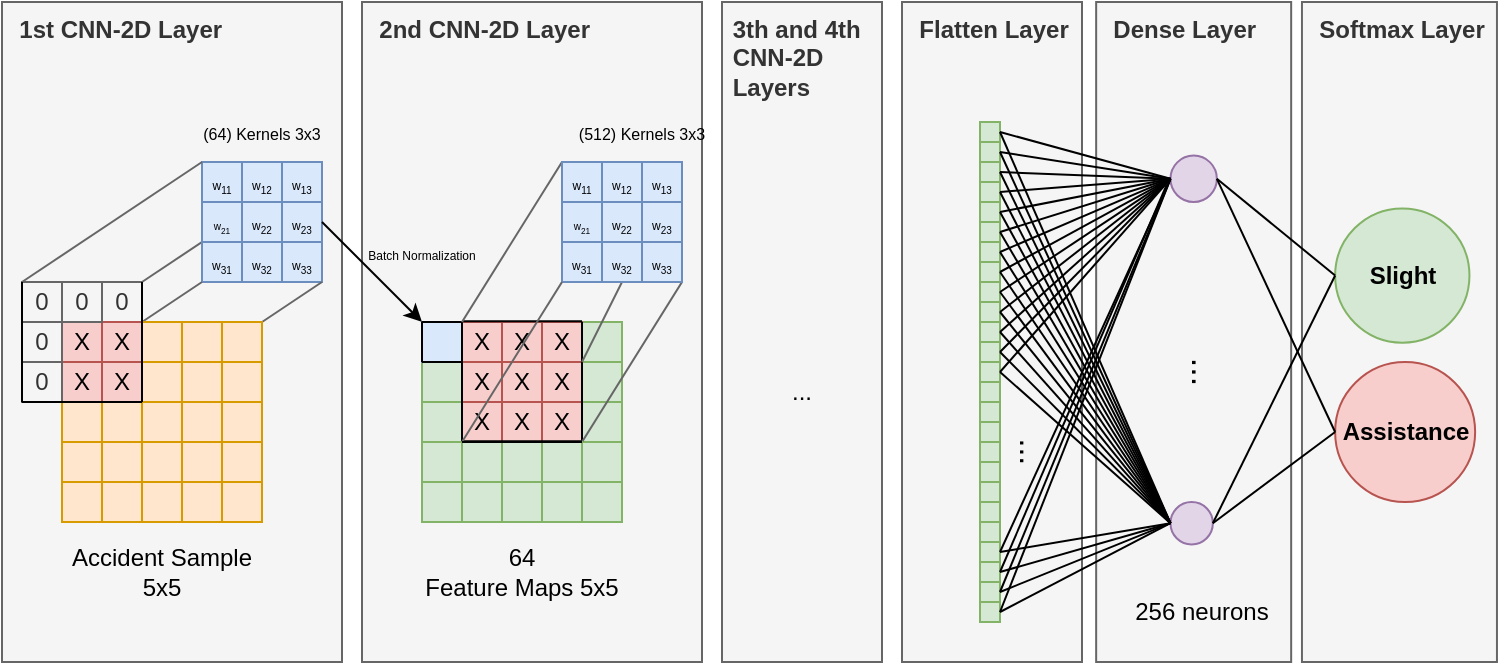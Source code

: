 <mxfile version="21.6.5" type="device">
  <diagram name="Página-1" id="jBcz9zwK7l0HzDHZVu3Y">
    <mxGraphModel dx="1145" dy="1872" grid="1" gridSize="10" guides="1" tooltips="1" connect="1" arrows="1" fold="1" page="1" pageScale="1" pageWidth="827" pageHeight="1169" math="0" shadow="0">
      <root>
        <mxCell id="0" />
        <mxCell id="1" parent="0" />
        <mxCell id="fx7FQPBRw_7MpNHda7E8-191" value="&lt;b&gt;&amp;nbsp; 1st CNN-2D Layer&lt;/b&gt;" style="rounded=0;whiteSpace=wrap;html=1;fillColor=#f5f5f5;strokeColor=#666666;fontColor=#333333;horizontal=1;verticalAlign=top;align=left;" parent="1" vertex="1">
          <mxGeometry x="30" y="-70" width="170" height="330" as="geometry" />
        </mxCell>
        <mxCell id="fx7FQPBRw_7MpNHda7E8-94" value="" style="endArrow=none;html=1;rounded=0;entryX=1;entryY=0;entryDx=0;entryDy=0;exitX=1;exitY=0;exitDx=0;exitDy=0;fillColor=#f5f5f5;strokeColor=#666666;" parent="1" source="fx7FQPBRw_7MpNHda7E8-83" target="fx7FQPBRw_7MpNHda7E8-60" edge="1">
          <mxGeometry width="50" height="50" relative="1" as="geometry">
            <mxPoint x="100" y="140" as="sourcePoint" />
            <mxPoint x="220" y="90" as="targetPoint" />
          </mxGeometry>
        </mxCell>
        <mxCell id="fx7FQPBRw_7MpNHda7E8-73" value="" style="group" parent="1" vertex="1" connectable="0">
          <mxGeometry x="130" y="10" width="60" height="90" as="geometry" />
        </mxCell>
        <mxCell id="fx7FQPBRw_7MpNHda7E8-70" value="" style="group" parent="fx7FQPBRw_7MpNHda7E8-73" vertex="1" connectable="0">
          <mxGeometry width="60" height="60" as="geometry" />
        </mxCell>
        <mxCell id="fx7FQPBRw_7MpNHda7E8-1" value="" style="whiteSpace=wrap;html=1;aspect=fixed;" parent="fx7FQPBRw_7MpNHda7E8-70" vertex="1">
          <mxGeometry width="60" height="60" as="geometry" />
        </mxCell>
        <mxCell id="fx7FQPBRw_7MpNHda7E8-57" value="&lt;font style=&quot;font-size: 6px;&quot;&gt;w&lt;sub&gt;11&lt;/sub&gt;&lt;/font&gt;" style="whiteSpace=wrap;html=1;aspect=fixed;fillColor=#dae8fc;strokeColor=#6c8ebf;" parent="fx7FQPBRw_7MpNHda7E8-70" vertex="1">
          <mxGeometry width="20" height="20" as="geometry" />
        </mxCell>
        <mxCell id="fx7FQPBRw_7MpNHda7E8-59" value="&lt;font style=&quot;font-size: 6px;&quot;&gt;w&lt;sub style=&quot;border-color: var(--border-color);&quot;&gt;12&lt;/sub&gt;&lt;/font&gt;" style="whiteSpace=wrap;html=1;aspect=fixed;fillColor=#dae8fc;strokeColor=#6c8ebf;" parent="fx7FQPBRw_7MpNHda7E8-70" vertex="1">
          <mxGeometry x="20" width="20" height="20" as="geometry" />
        </mxCell>
        <mxCell id="fx7FQPBRw_7MpNHda7E8-60" value="&lt;font style=&quot;font-size: 6px;&quot;&gt;w&lt;sub style=&quot;border-color: var(--border-color);&quot;&gt;13&lt;/sub&gt;&lt;/font&gt;" style="whiteSpace=wrap;html=1;aspect=fixed;fillColor=#dae8fc;strokeColor=#6c8ebf;" parent="fx7FQPBRw_7MpNHda7E8-70" vertex="1">
          <mxGeometry x="40" width="20" height="20" as="geometry" />
        </mxCell>
        <mxCell id="fx7FQPBRw_7MpNHda7E8-62" value="&lt;font style=&quot;font-size: 5px;&quot;&gt;w&lt;sub style=&quot;border-color: var(--border-color);&quot;&gt;21&lt;/sub&gt;&lt;/font&gt;" style="whiteSpace=wrap;html=1;aspect=fixed;fillColor=#dae8fc;strokeColor=#6c8ebf;" parent="fx7FQPBRw_7MpNHda7E8-70" vertex="1">
          <mxGeometry y="20" width="20" height="20" as="geometry" />
        </mxCell>
        <mxCell id="fx7FQPBRw_7MpNHda7E8-63" value="&lt;font style=&quot;font-size: 6px;&quot;&gt;w&lt;sub style=&quot;border-color: var(--border-color);&quot;&gt;22&lt;/sub&gt;&lt;/font&gt;" style="whiteSpace=wrap;html=1;aspect=fixed;fillColor=#dae8fc;strokeColor=#6c8ebf;" parent="fx7FQPBRw_7MpNHda7E8-70" vertex="1">
          <mxGeometry x="20" y="20" width="20" height="20" as="geometry" />
        </mxCell>
        <mxCell id="fx7FQPBRw_7MpNHda7E8-64" value="&lt;font style=&quot;font-size: 6px;&quot;&gt;w&lt;sub style=&quot;border-color: var(--border-color);&quot;&gt;23&lt;/sub&gt;&lt;/font&gt;" style="whiteSpace=wrap;html=1;aspect=fixed;fillColor=#dae8fc;strokeColor=#6c8ebf;" parent="fx7FQPBRw_7MpNHda7E8-70" vertex="1">
          <mxGeometry x="40" y="20" width="20" height="20" as="geometry" />
        </mxCell>
        <mxCell id="fx7FQPBRw_7MpNHda7E8-65" value="&lt;font style=&quot;font-size: 6px;&quot;&gt;w&lt;sub style=&quot;border-color: var(--border-color);&quot;&gt;31&lt;/sub&gt;&lt;/font&gt;" style="whiteSpace=wrap;html=1;aspect=fixed;fillColor=#dae8fc;strokeColor=#6c8ebf;" parent="fx7FQPBRw_7MpNHda7E8-70" vertex="1">
          <mxGeometry y="40" width="20" height="20" as="geometry" />
        </mxCell>
        <mxCell id="fx7FQPBRw_7MpNHda7E8-66" value="&lt;font style=&quot;font-size: 6px;&quot;&gt;w&lt;sub style=&quot;border-color: var(--border-color);&quot;&gt;32&lt;/sub&gt;&lt;/font&gt;" style="whiteSpace=wrap;html=1;aspect=fixed;fillColor=#dae8fc;strokeColor=#6c8ebf;" parent="fx7FQPBRw_7MpNHda7E8-70" vertex="1">
          <mxGeometry x="20" y="40" width="20" height="20" as="geometry" />
        </mxCell>
        <mxCell id="fx7FQPBRw_7MpNHda7E8-67" value="&lt;font style=&quot;font-size: 6px;&quot;&gt;w&lt;sub style=&quot;border-color: var(--border-color);&quot;&gt;33&lt;/sub&gt;&lt;/font&gt;" style="whiteSpace=wrap;html=1;aspect=fixed;fillColor=#dae8fc;strokeColor=#6c8ebf;" parent="fx7FQPBRw_7MpNHda7E8-70" vertex="1">
          <mxGeometry x="40" y="40" width="20" height="20" as="geometry" />
        </mxCell>
        <mxCell id="fx7FQPBRw_7MpNHda7E8-90" value="" style="endArrow=none;html=1;rounded=0;exitX=0;exitY=0;exitDx=0;exitDy=0;entryX=0;entryY=0;entryDx=0;entryDy=0;" parent="1" edge="1" source="fx7FQPBRw_7MpNHda7E8-84">
          <mxGeometry width="50" height="50" relative="1" as="geometry">
            <mxPoint x="30" y="70" as="sourcePoint" />
            <mxPoint x="90" y="70" as="targetPoint" />
          </mxGeometry>
        </mxCell>
        <mxCell id="fx7FQPBRw_7MpNHda7E8-91" value="" style="endArrow=none;html=1;rounded=0;entryX=0;entryY=0;entryDx=0;entryDy=0;exitX=0;exitY=0;exitDx=0;exitDy=0;fillColor=#f5f5f5;strokeColor=#666666;" parent="1" source="fx7FQPBRw_7MpNHda7E8-84" target="fx7FQPBRw_7MpNHda7E8-57" edge="1">
          <mxGeometry width="50" height="50" relative="1" as="geometry">
            <mxPoint x="140" y="160" as="sourcePoint" />
            <mxPoint x="190" y="110" as="targetPoint" />
          </mxGeometry>
        </mxCell>
        <mxCell id="fx7FQPBRw_7MpNHda7E8-92" value="" style="endArrow=none;html=1;rounded=0;entryX=0;entryY=1;entryDx=0;entryDy=0;exitX=0;exitY=1;exitDx=0;exitDy=0;fillColor=#f5f5f5;strokeColor=#666666;" parent="1" source="fx7FQPBRw_7MpNHda7E8-86" target="fx7FQPBRw_7MpNHda7E8-65" edge="1">
          <mxGeometry width="50" height="50" relative="1" as="geometry">
            <mxPoint x="40" y="80" as="sourcePoint" />
            <mxPoint x="160" y="30" as="targetPoint" />
          </mxGeometry>
        </mxCell>
        <mxCell id="fx7FQPBRw_7MpNHda7E8-93" value="" style="endArrow=none;html=1;rounded=0;entryX=1;entryY=1;entryDx=0;entryDy=0;exitX=0;exitY=1;exitDx=0;exitDy=0;fillColor=#f5f5f5;strokeColor=#666666;" parent="1" source="fx7FQPBRw_7MpNHda7E8-52" target="fx7FQPBRw_7MpNHda7E8-67" edge="1">
          <mxGeometry width="50" height="50" relative="1" as="geometry">
            <mxPoint x="40" y="140" as="sourcePoint" />
            <mxPoint x="160" y="90" as="targetPoint" />
          </mxGeometry>
        </mxCell>
        <mxCell id="fx7FQPBRw_7MpNHda7E8-95" value="" style="group" parent="1" vertex="1" connectable="0">
          <mxGeometry x="240" y="90" width="140" height="170" as="geometry" />
        </mxCell>
        <mxCell id="fx7FQPBRw_7MpNHda7E8-96" value="" style="group" parent="fx7FQPBRw_7MpNHda7E8-95" vertex="1" connectable="0">
          <mxGeometry width="140" height="170" as="geometry" />
        </mxCell>
        <mxCell id="fx7FQPBRw_7MpNHda7E8-192" value="&lt;b&gt;&amp;nbsp; 2nd CNN-2D Layer&lt;/b&gt;" style="rounded=0;whiteSpace=wrap;html=1;fillColor=#f5f5f5;strokeColor=#666666;fontColor=#333333;horizontal=1;verticalAlign=top;align=left;" parent="fx7FQPBRw_7MpNHda7E8-96" vertex="1">
          <mxGeometry x="-30" y="-160" width="170" height="330" as="geometry" />
        </mxCell>
        <mxCell id="gmC2cNr3imGh63kaWOty-4" value="" style="group" vertex="1" connectable="0" parent="fx7FQPBRw_7MpNHda7E8-96">
          <mxGeometry width="100" height="130" as="geometry" />
        </mxCell>
        <mxCell id="gmC2cNr3imGh63kaWOty-5" value="" style="group" vertex="1" connectable="0" parent="gmC2cNr3imGh63kaWOty-4">
          <mxGeometry width="100" height="100" as="geometry" />
        </mxCell>
        <mxCell id="gmC2cNr3imGh63kaWOty-9" value="" style="endArrow=none;html=1;rounded=0;entryX=0.75;entryY=0;entryDx=0;entryDy=0;" edge="1" parent="gmC2cNr3imGh63kaWOty-5">
          <mxGeometry width="50" height="50" relative="1" as="geometry">
            <mxPoint x="80" y="100" as="sourcePoint" />
            <mxPoint x="80" as="targetPoint" />
          </mxGeometry>
        </mxCell>
        <mxCell id="gmC2cNr3imGh63kaWOty-13" value="" style="endArrow=none;html=1;rounded=0;entryX=0.75;entryY=0;entryDx=0;entryDy=0;" edge="1" parent="gmC2cNr3imGh63kaWOty-5">
          <mxGeometry width="50" height="50" relative="1" as="geometry">
            <mxPoint y="80" as="sourcePoint" />
            <mxPoint x="100" y="80" as="targetPoint" />
          </mxGeometry>
        </mxCell>
        <mxCell id="gmC2cNr3imGh63kaWOty-14" value="" style="whiteSpace=wrap;html=1;aspect=fixed;fillColor=#d5e8d4;strokeColor=#82b366;container=0;" vertex="1" parent="gmC2cNr3imGh63kaWOty-5">
          <mxGeometry x="80" y="80" width="20" height="20" as="geometry" />
        </mxCell>
        <mxCell id="gmC2cNr3imGh63kaWOty-15" value="" style="whiteSpace=wrap;html=1;aspect=fixed;fillColor=#d5e8d4;strokeColor=#82b366;container=0;" vertex="1" parent="gmC2cNr3imGh63kaWOty-5">
          <mxGeometry x="80" y="60" width="20" height="20" as="geometry" />
        </mxCell>
        <mxCell id="gmC2cNr3imGh63kaWOty-16" value="" style="whiteSpace=wrap;html=1;aspect=fixed;fillColor=#d5e8d4;strokeColor=#82b366;container=0;" vertex="1" parent="gmC2cNr3imGh63kaWOty-5">
          <mxGeometry x="80" y="40" width="20" height="20" as="geometry" />
        </mxCell>
        <mxCell id="gmC2cNr3imGh63kaWOty-17" value="" style="whiteSpace=wrap;html=1;aspect=fixed;fillColor=#d5e8d4;strokeColor=#82b366;container=0;" vertex="1" parent="gmC2cNr3imGh63kaWOty-5">
          <mxGeometry x="80" y="20" width="20" height="20" as="geometry" />
        </mxCell>
        <mxCell id="gmC2cNr3imGh63kaWOty-18" value="" style="whiteSpace=wrap;html=1;aspect=fixed;fillColor=#d5e8d4;strokeColor=#82b366;container=0;" vertex="1" parent="gmC2cNr3imGh63kaWOty-5">
          <mxGeometry x="80" width="20" height="20" as="geometry" />
        </mxCell>
        <mxCell id="gmC2cNr3imGh63kaWOty-19" value="" style="whiteSpace=wrap;html=1;aspect=fixed;fillColor=#d5e8d4;strokeColor=#82b366;container=0;" vertex="1" parent="gmC2cNr3imGh63kaWOty-5">
          <mxGeometry x="60" y="80" width="20" height="20" as="geometry" />
        </mxCell>
        <mxCell id="gmC2cNr3imGh63kaWOty-20" value="" style="whiteSpace=wrap;html=1;aspect=fixed;fillColor=#d5e8d4;strokeColor=#82b366;container=0;" vertex="1" parent="gmC2cNr3imGh63kaWOty-5">
          <mxGeometry x="40" y="80" width="20" height="20" as="geometry" />
        </mxCell>
        <mxCell id="gmC2cNr3imGh63kaWOty-21" value="" style="whiteSpace=wrap;html=1;aspect=fixed;fillColor=#d5e8d4;strokeColor=#82b366;container=0;" vertex="1" parent="gmC2cNr3imGh63kaWOty-5">
          <mxGeometry y="80" width="20" height="20" as="geometry" />
        </mxCell>
        <mxCell id="gmC2cNr3imGh63kaWOty-22" value="" style="whiteSpace=wrap;html=1;aspect=fixed;fillColor=#d5e8d4;strokeColor=#82b366;container=0;" vertex="1" parent="gmC2cNr3imGh63kaWOty-5">
          <mxGeometry x="20" y="80" width="20" height="20" as="geometry" />
        </mxCell>
        <mxCell id="gmC2cNr3imGh63kaWOty-23" value="" style="whiteSpace=wrap;html=1;aspect=fixed;fillColor=#d5e8d4;strokeColor=#82b366;container=0;" vertex="1" parent="gmC2cNr3imGh63kaWOty-5">
          <mxGeometry y="60" width="20" height="20" as="geometry" />
        </mxCell>
        <mxCell id="gmC2cNr3imGh63kaWOty-36" value="" style="whiteSpace=wrap;html=1;aspect=fixed;fillColor=#d5e8d4;strokeColor=#82b366;container=0;" vertex="1" parent="gmC2cNr3imGh63kaWOty-5">
          <mxGeometry y="40" width="20" height="20" as="geometry" />
        </mxCell>
        <mxCell id="gmC2cNr3imGh63kaWOty-50" value="" style="whiteSpace=wrap;html=1;aspect=fixed;fillColor=#d5e8d4;strokeColor=#82b366;container=0;" vertex="1" parent="gmC2cNr3imGh63kaWOty-5">
          <mxGeometry y="20" width="20" height="20" as="geometry" />
        </mxCell>
        <mxCell id="gmC2cNr3imGh63kaWOty-51" value="" style="whiteSpace=wrap;html=1;aspect=fixed;fillColor=#dae8fc;strokeColor=#6c8ebf;container=0;" vertex="1" parent="gmC2cNr3imGh63kaWOty-5">
          <mxGeometry width="20" height="20" as="geometry" />
        </mxCell>
        <mxCell id="gmC2cNr3imGh63kaWOty-240" value="" style="endArrow=none;html=1;rounded=0;entryX=0;entryY=0;entryDx=0;entryDy=0;exitX=0;exitY=0;exitDx=0;exitDy=0;" edge="1" parent="gmC2cNr3imGh63kaWOty-5" source="gmC2cNr3imGh63kaWOty-50" target="gmC2cNr3imGh63kaWOty-51">
          <mxGeometry width="50" height="50" relative="1" as="geometry">
            <mxPoint x="-10" y="110" as="sourcePoint" />
            <mxPoint x="40" y="60" as="targetPoint" />
          </mxGeometry>
        </mxCell>
        <mxCell id="gmC2cNr3imGh63kaWOty-241" value="" style="endArrow=none;html=1;rounded=0;entryX=1;entryY=1;entryDx=0;entryDy=0;exitX=0;exitY=0;exitDx=0;exitDy=0;" edge="1" parent="gmC2cNr3imGh63kaWOty-5" source="gmC2cNr3imGh63kaWOty-50" target="gmC2cNr3imGh63kaWOty-51">
          <mxGeometry width="50" height="50" relative="1" as="geometry">
            <mxPoint x="10" y="30" as="sourcePoint" />
            <mxPoint x="10" y="10" as="targetPoint" />
          </mxGeometry>
        </mxCell>
        <mxCell id="gmC2cNr3imGh63kaWOty-242" value="" style="endArrow=none;html=1;rounded=0;entryX=1;entryY=0;entryDx=0;entryDy=0;exitX=1;exitY=1;exitDx=0;exitDy=0;" edge="1" parent="gmC2cNr3imGh63kaWOty-5" source="gmC2cNr3imGh63kaWOty-51" target="gmC2cNr3imGh63kaWOty-51">
          <mxGeometry width="50" height="50" relative="1" as="geometry">
            <mxPoint x="20" y="40" as="sourcePoint" />
            <mxPoint x="20" y="20" as="targetPoint" />
          </mxGeometry>
        </mxCell>
        <mxCell id="gmC2cNr3imGh63kaWOty-244" value="" style="endArrow=none;html=1;rounded=0;entryX=0;entryY=0;entryDx=0;entryDy=0;exitX=1;exitY=0;exitDx=0;exitDy=0;" edge="1" parent="gmC2cNr3imGh63kaWOty-5" source="gmC2cNr3imGh63kaWOty-51" target="gmC2cNr3imGh63kaWOty-51">
          <mxGeometry width="50" height="50" relative="1" as="geometry">
            <mxPoint x="40" y="60" as="sourcePoint" />
            <mxPoint x="40" y="40" as="targetPoint" />
          </mxGeometry>
        </mxCell>
        <mxCell id="gmC2cNr3imGh63kaWOty-261" value="" style="endArrow=none;html=1;rounded=0;entryX=1;entryY=1;entryDx=0;entryDy=0;exitX=0;exitY=0;exitDx=0;exitDy=0;" edge="1" parent="gmC2cNr3imGh63kaWOty-5" source="gmC2cNr3imGh63kaWOty-15" target="gmC2cNr3imGh63kaWOty-36">
          <mxGeometry width="50" height="50" relative="1" as="geometry">
            <mxPoint x="90" y="70" as="sourcePoint" />
            <mxPoint x="90" y="10" as="targetPoint" />
          </mxGeometry>
        </mxCell>
        <mxCell id="gmC2cNr3imGh63kaWOty-40" value="64&lt;br&gt;Feature Maps 5x5" style="text;html=1;strokeColor=none;fillColor=none;align=center;verticalAlign=middle;whiteSpace=wrap;rounded=0;" vertex="1" parent="gmC2cNr3imGh63kaWOty-4">
          <mxGeometry y="110" width="100" height="30" as="geometry" />
        </mxCell>
        <mxCell id="gmC2cNr3imGh63kaWOty-57" value="" style="group" vertex="1" connectable="0" parent="fx7FQPBRw_7MpNHda7E8-96">
          <mxGeometry x="20" width="60" height="60" as="geometry" />
        </mxCell>
        <mxCell id="gmC2cNr3imGh63kaWOty-43" value="X" style="whiteSpace=wrap;html=1;aspect=fixed;fillColor=#f8cecc;strokeColor=#b85450;container=0;" vertex="1" parent="gmC2cNr3imGh63kaWOty-57">
          <mxGeometry y="40" width="20" height="20" as="geometry" />
        </mxCell>
        <mxCell id="gmC2cNr3imGh63kaWOty-45" value="X" style="whiteSpace=wrap;html=1;aspect=fixed;fillColor=#f8cecc;strokeColor=#b85450;container=0;" vertex="1" parent="gmC2cNr3imGh63kaWOty-57">
          <mxGeometry x="20" y="40" width="20" height="20" as="geometry" />
        </mxCell>
        <mxCell id="gmC2cNr3imGh63kaWOty-52" value="X" style="whiteSpace=wrap;html=1;aspect=fixed;fillColor=#f8cecc;strokeColor=#b85450;container=0;" vertex="1" parent="gmC2cNr3imGh63kaWOty-57">
          <mxGeometry x="40" y="40" width="20" height="20" as="geometry" />
        </mxCell>
        <mxCell id="gmC2cNr3imGh63kaWOty-44" value="X" style="whiteSpace=wrap;html=1;aspect=fixed;fillColor=#f8cecc;strokeColor=#b85450;container=0;" vertex="1" parent="gmC2cNr3imGh63kaWOty-57">
          <mxGeometry y="20" width="20" height="20" as="geometry" />
        </mxCell>
        <mxCell id="gmC2cNr3imGh63kaWOty-46" value="X" style="whiteSpace=wrap;html=1;aspect=fixed;fillColor=#f8cecc;strokeColor=#b85450;container=0;" vertex="1" parent="gmC2cNr3imGh63kaWOty-57">
          <mxGeometry x="20" y="20" width="20" height="20" as="geometry" />
        </mxCell>
        <mxCell id="gmC2cNr3imGh63kaWOty-53" value="X" style="whiteSpace=wrap;html=1;aspect=fixed;fillColor=#f8cecc;strokeColor=#b85450;container=0;" vertex="1" parent="gmC2cNr3imGh63kaWOty-57">
          <mxGeometry x="40" y="20" width="20" height="20" as="geometry" />
        </mxCell>
        <mxCell id="gmC2cNr3imGh63kaWOty-54" value="X" style="whiteSpace=wrap;html=1;aspect=fixed;fillColor=#f8cecc;strokeColor=#b85450;container=0;" vertex="1" parent="gmC2cNr3imGh63kaWOty-57">
          <mxGeometry width="20" height="20" as="geometry" />
        </mxCell>
        <mxCell id="gmC2cNr3imGh63kaWOty-55" value="X" style="whiteSpace=wrap;html=1;aspect=fixed;fillColor=#f8cecc;strokeColor=#b85450;container=0;" vertex="1" parent="gmC2cNr3imGh63kaWOty-57">
          <mxGeometry x="20" width="20" height="20" as="geometry" />
        </mxCell>
        <mxCell id="gmC2cNr3imGh63kaWOty-56" value="X" style="whiteSpace=wrap;html=1;aspect=fixed;fillColor=#f8cecc;strokeColor=#b85450;container=0;" vertex="1" parent="gmC2cNr3imGh63kaWOty-57">
          <mxGeometry x="40" width="20" height="20" as="geometry" />
        </mxCell>
        <mxCell id="gmC2cNr3imGh63kaWOty-102" value="" style="endArrow=none;html=1;rounded=0;exitX=0;exitY=1;exitDx=0;exitDy=0;entryX=0;entryY=0;entryDx=0;entryDy=0;" edge="1" parent="gmC2cNr3imGh63kaWOty-57">
          <mxGeometry width="50" height="50" relative="1" as="geometry">
            <mxPoint y="59.67" as="sourcePoint" />
            <mxPoint x="60" y="59.67" as="targetPoint" />
          </mxGeometry>
        </mxCell>
        <mxCell id="gmC2cNr3imGh63kaWOty-103" value="" style="endArrow=none;html=1;rounded=0;exitX=0;exitY=0;exitDx=0;exitDy=0;entryX=0;entryY=1;entryDx=0;entryDy=0;" edge="1" parent="gmC2cNr3imGh63kaWOty-57">
          <mxGeometry width="50" height="50" relative="1" as="geometry">
            <mxPoint y="-0.33" as="sourcePoint" />
            <mxPoint y="59.67" as="targetPoint" />
          </mxGeometry>
        </mxCell>
        <mxCell id="gmC2cNr3imGh63kaWOty-104" value="" style="endArrow=none;html=1;rounded=0;exitX=0;exitY=1;exitDx=0;exitDy=0;entryX=0;entryY=0;entryDx=0;entryDy=0;" edge="1" parent="gmC2cNr3imGh63kaWOty-57">
          <mxGeometry width="50" height="50" relative="1" as="geometry">
            <mxPoint y="-0.33" as="sourcePoint" />
            <mxPoint x="60" y="-0.33" as="targetPoint" />
          </mxGeometry>
        </mxCell>
        <mxCell id="gmC2cNr3imGh63kaWOty-105" value="" style="endArrow=none;html=1;rounded=0;entryX=1;entryY=0;entryDx=0;entryDy=0;exitX=1;exitY=1;exitDx=0;exitDy=0;" edge="1" parent="gmC2cNr3imGh63kaWOty-57" source="gmC2cNr3imGh63kaWOty-52" target="gmC2cNr3imGh63kaWOty-56">
          <mxGeometry width="50" height="50" relative="1" as="geometry">
            <mxPoint x="-84" y="60" as="sourcePoint" />
            <mxPoint x="-34" y="10" as="targetPoint" />
          </mxGeometry>
        </mxCell>
        <mxCell id="gmC2cNr3imGh63kaWOty-109" value="" style="endArrow=none;html=1;rounded=0;entryX=1;entryY=0;entryDx=0;entryDy=0;exitX=0;exitY=1;exitDx=0;exitDy=0;fillColor=#f5f5f5;strokeColor=#666666;" edge="1" parent="fx7FQPBRw_7MpNHda7E8-96" source="gmC2cNr3imGh63kaWOty-18" target="fx7FQPBRw_7MpNHda7E8-199">
          <mxGeometry width="50" height="50" relative="1" as="geometry">
            <mxPoint x="30" y="90" as="sourcePoint" />
            <mxPoint x="80" y="-10" as="targetPoint" />
          </mxGeometry>
        </mxCell>
        <mxCell id="gmC2cNr3imGh63kaWOty-106" value="" style="endArrow=none;html=1;rounded=0;entryX=1;entryY=1;entryDx=0;entryDy=0;exitX=1;exitY=1;exitDx=0;exitDy=0;fillColor=#f5f5f5;strokeColor=#666666;" edge="1" parent="fx7FQPBRw_7MpNHda7E8-96" source="gmC2cNr3imGh63kaWOty-52" target="fx7FQPBRw_7MpNHda7E8-205">
          <mxGeometry width="50" height="50" relative="1" as="geometry">
            <mxPoint x="-174" y="50" as="sourcePoint" />
            <mxPoint x="-74" y="-10" as="targetPoint" />
          </mxGeometry>
        </mxCell>
        <mxCell id="gmC2cNr3imGh63kaWOty-107" value="" style="endArrow=none;html=1;rounded=0;entryX=0;entryY=0;entryDx=0;entryDy=0;exitX=0;exitY=0;exitDx=0;exitDy=0;fillColor=#f5f5f5;strokeColor=#666666;" edge="1" parent="fx7FQPBRw_7MpNHda7E8-96" source="gmC2cNr3imGh63kaWOty-54" target="fx7FQPBRw_7MpNHda7E8-197">
          <mxGeometry width="50" height="50" relative="1" as="geometry">
            <mxPoint x="90" y="90" as="sourcePoint" />
            <mxPoint x="140" y="-10" as="targetPoint" />
          </mxGeometry>
        </mxCell>
        <mxCell id="fx7FQPBRw_7MpNHda7E8-195" value="" style="group" parent="fx7FQPBRw_7MpNHda7E8-96" vertex="1" connectable="0">
          <mxGeometry x="70" y="-80" width="60" height="60" as="geometry" />
        </mxCell>
        <mxCell id="fx7FQPBRw_7MpNHda7E8-196" value="" style="whiteSpace=wrap;html=1;aspect=fixed;" parent="fx7FQPBRw_7MpNHda7E8-195" vertex="1">
          <mxGeometry width="60" height="60" as="geometry" />
        </mxCell>
        <mxCell id="gmC2cNr3imGh63kaWOty-111" value="" style="group" vertex="1" connectable="0" parent="fx7FQPBRw_7MpNHda7E8-195">
          <mxGeometry width="60" height="60" as="geometry" />
        </mxCell>
        <mxCell id="fx7FQPBRw_7MpNHda7E8-197" value="&lt;font style=&quot;font-size: 6px;&quot;&gt;w&lt;sub&gt;11&lt;/sub&gt;&lt;/font&gt;" style="whiteSpace=wrap;html=1;aspect=fixed;fillColor=#dae8fc;strokeColor=#6c8ebf;" parent="gmC2cNr3imGh63kaWOty-111" vertex="1">
          <mxGeometry width="20" height="20" as="geometry" />
        </mxCell>
        <mxCell id="fx7FQPBRw_7MpNHda7E8-198" value="&lt;font style=&quot;font-size: 6px;&quot;&gt;w&lt;sub style=&quot;border-color: var(--border-color);&quot;&gt;12&lt;/sub&gt;&lt;/font&gt;" style="whiteSpace=wrap;html=1;aspect=fixed;fillColor=#dae8fc;strokeColor=#6c8ebf;" parent="gmC2cNr3imGh63kaWOty-111" vertex="1">
          <mxGeometry x="20" width="20" height="20" as="geometry" />
        </mxCell>
        <mxCell id="fx7FQPBRw_7MpNHda7E8-199" value="&lt;font style=&quot;font-size: 6px;&quot;&gt;w&lt;sub style=&quot;border-color: var(--border-color);&quot;&gt;13&lt;/sub&gt;&lt;/font&gt;" style="whiteSpace=wrap;html=1;aspect=fixed;fillColor=#dae8fc;strokeColor=#6c8ebf;" parent="gmC2cNr3imGh63kaWOty-111" vertex="1">
          <mxGeometry x="40" width="20" height="20" as="geometry" />
        </mxCell>
        <mxCell id="fx7FQPBRw_7MpNHda7E8-200" value="&lt;font style=&quot;font-size: 5px;&quot;&gt;w&lt;sub style=&quot;border-color: var(--border-color);&quot;&gt;21&lt;/sub&gt;&lt;/font&gt;" style="whiteSpace=wrap;html=1;aspect=fixed;fillColor=#dae8fc;strokeColor=#6c8ebf;" parent="gmC2cNr3imGh63kaWOty-111" vertex="1">
          <mxGeometry y="20" width="20" height="20" as="geometry" />
        </mxCell>
        <mxCell id="fx7FQPBRw_7MpNHda7E8-201" value="&lt;font style=&quot;font-size: 6px;&quot;&gt;w&lt;sub style=&quot;border-color: var(--border-color);&quot;&gt;22&lt;/sub&gt;&lt;/font&gt;" style="whiteSpace=wrap;html=1;aspect=fixed;fillColor=#dae8fc;strokeColor=#6c8ebf;" parent="gmC2cNr3imGh63kaWOty-111" vertex="1">
          <mxGeometry x="20" y="20" width="20" height="20" as="geometry" />
        </mxCell>
        <mxCell id="fx7FQPBRw_7MpNHda7E8-202" value="&lt;font style=&quot;font-size: 6px;&quot;&gt;w&lt;sub style=&quot;border-color: var(--border-color);&quot;&gt;23&lt;/sub&gt;&lt;/font&gt;" style="whiteSpace=wrap;html=1;aspect=fixed;fillColor=#dae8fc;strokeColor=#6c8ebf;" parent="gmC2cNr3imGh63kaWOty-111" vertex="1">
          <mxGeometry x="40" y="20" width="20" height="20" as="geometry" />
        </mxCell>
        <mxCell id="fx7FQPBRw_7MpNHda7E8-203" value="&lt;font style=&quot;font-size: 6px;&quot;&gt;w&lt;sub style=&quot;border-color: var(--border-color);&quot;&gt;31&lt;/sub&gt;&lt;/font&gt;" style="whiteSpace=wrap;html=1;aspect=fixed;fillColor=#dae8fc;strokeColor=#6c8ebf;" parent="gmC2cNr3imGh63kaWOty-111" vertex="1">
          <mxGeometry y="40" width="20" height="20" as="geometry" />
        </mxCell>
        <mxCell id="fx7FQPBRw_7MpNHda7E8-204" value="&lt;font style=&quot;font-size: 6px;&quot;&gt;w&lt;sub style=&quot;border-color: var(--border-color);&quot;&gt;32&lt;/sub&gt;&lt;/font&gt;" style="whiteSpace=wrap;html=1;aspect=fixed;fillColor=#dae8fc;strokeColor=#6c8ebf;" parent="gmC2cNr3imGh63kaWOty-111" vertex="1">
          <mxGeometry x="20" y="40" width="20" height="20" as="geometry" />
        </mxCell>
        <mxCell id="fx7FQPBRw_7MpNHda7E8-205" value="&lt;font style=&quot;font-size: 6px;&quot;&gt;w&lt;sub style=&quot;border-color: var(--border-color);&quot;&gt;33&lt;/sub&gt;&lt;/font&gt;" style="whiteSpace=wrap;html=1;aspect=fixed;fillColor=#dae8fc;strokeColor=#6c8ebf;" parent="gmC2cNr3imGh63kaWOty-111" vertex="1">
          <mxGeometry x="40" y="40" width="20" height="20" as="geometry" />
        </mxCell>
        <mxCell id="gmC2cNr3imGh63kaWOty-258" value="" style="whiteSpace=wrap;html=1;aspect=fixed;fillColor=#d5e8d4;strokeColor=#82b366;container=0;" vertex="1" parent="fx7FQPBRw_7MpNHda7E8-96">
          <mxGeometry x="60" y="60" width="20" height="20" as="geometry" />
        </mxCell>
        <mxCell id="gmC2cNr3imGh63kaWOty-259" value="" style="whiteSpace=wrap;html=1;aspect=fixed;fillColor=#d5e8d4;strokeColor=#82b366;container=0;" vertex="1" parent="fx7FQPBRw_7MpNHda7E8-96">
          <mxGeometry x="40" y="60" width="20" height="20" as="geometry" />
        </mxCell>
        <mxCell id="gmC2cNr3imGh63kaWOty-260" value="" style="whiteSpace=wrap;html=1;aspect=fixed;fillColor=#d5e8d4;strokeColor=#82b366;container=0;" vertex="1" parent="fx7FQPBRw_7MpNHda7E8-96">
          <mxGeometry x="20" y="60" width="20" height="20" as="geometry" />
        </mxCell>
        <mxCell id="gmC2cNr3imGh63kaWOty-108" value="" style="endArrow=none;html=1;rounded=0;entryX=0;entryY=1;entryDx=0;entryDy=0;exitX=1;exitY=0;exitDx=0;exitDy=0;fillColor=#f5f5f5;strokeColor=#666666;" edge="1" parent="fx7FQPBRw_7MpNHda7E8-96" source="gmC2cNr3imGh63kaWOty-23" target="fx7FQPBRw_7MpNHda7E8-203">
          <mxGeometry width="50" height="50" relative="1" as="geometry">
            <mxPoint x="30" y="30" as="sourcePoint" />
            <mxPoint x="80" y="-70" as="targetPoint" />
          </mxGeometry>
        </mxCell>
        <mxCell id="gmC2cNr3imGh63kaWOty-262" value="" style="endArrow=none;html=1;rounded=0;entryX=0;entryY=1;entryDx=0;entryDy=0;exitX=0;exitY=0;exitDx=0;exitDy=0;" edge="1" parent="fx7FQPBRw_7MpNHda7E8-96" source="gmC2cNr3imGh63kaWOty-15" target="gmC2cNr3imGh63kaWOty-43">
          <mxGeometry width="50" height="50" relative="1" as="geometry">
            <mxPoint x="90" y="70" as="sourcePoint" />
            <mxPoint x="90" y="10" as="targetPoint" />
          </mxGeometry>
        </mxCell>
        <mxCell id="gmC2cNr3imGh63kaWOty-564" value="&lt;font style=&quot;font-size: 6px;&quot;&gt;Batch Normalization&lt;/font&gt;" style="text;html=1;strokeColor=none;fillColor=none;align=center;verticalAlign=middle;whiteSpace=wrap;rounded=0;rotation=0;" vertex="1" parent="fx7FQPBRw_7MpNHda7E8-96">
          <mxGeometry x="-30" y="-50" width="60" height="30" as="geometry" />
        </mxCell>
        <mxCell id="fx7FQPBRw_7MpNHda7E8-189" value="" style="endArrow=classic;html=1;rounded=0;entryX=0;entryY=0;entryDx=0;entryDy=0;exitX=1;exitY=0.5;exitDx=0;exitDy=0;" parent="1" source="fx7FQPBRw_7MpNHda7E8-64" target="gmC2cNr3imGh63kaWOty-51" edge="1">
          <mxGeometry x="0.508" y="23" width="50" height="50" relative="1" as="geometry">
            <mxPoint x="230" y="140" as="sourcePoint" />
            <mxPoint x="250" y="90" as="targetPoint" />
            <mxPoint as="offset" />
          </mxGeometry>
        </mxCell>
        <mxCell id="gmC2cNr3imGh63kaWOty-237" value="&lt;font style=&quot;font-size: 8px;&quot;&gt;(512) Kernels 3x3&lt;/font&gt;" style="text;html=1;strokeColor=none;fillColor=none;align=center;verticalAlign=middle;whiteSpace=wrap;rounded=0;" vertex="1" parent="1">
          <mxGeometry x="315" y="-20" width="70" height="30" as="geometry" />
        </mxCell>
        <mxCell id="gmC2cNr3imGh63kaWOty-238" value="&lt;font style=&quot;font-size: 8px;&quot;&gt;(64) Kernels 3x3&lt;/font&gt;" style="text;html=1;strokeColor=none;fillColor=none;align=center;verticalAlign=middle;whiteSpace=wrap;rounded=0;" vertex="1" parent="1">
          <mxGeometry x="125" y="-20" width="70" height="30" as="geometry" />
        </mxCell>
        <mxCell id="gmC2cNr3imGh63kaWOty-182" value="" style="group" vertex="1" connectable="0" parent="1">
          <mxGeometry x="437.5" y="90" width="152.5" height="170" as="geometry" />
        </mxCell>
        <mxCell id="gmC2cNr3imGh63kaWOty-344" value="" style="group" vertex="1" connectable="0" parent="1">
          <mxGeometry x="620" y="90" width="152.5" height="170" as="geometry" />
        </mxCell>
        <mxCell id="gmC2cNr3imGh63kaWOty-345" value="" style="group" vertex="1" connectable="0" parent="gmC2cNr3imGh63kaWOty-344">
          <mxGeometry width="152.5" height="170" as="geometry" />
        </mxCell>
        <mxCell id="gmC2cNr3imGh63kaWOty-346" value="" style="group" vertex="1" connectable="0" parent="gmC2cNr3imGh63kaWOty-345">
          <mxGeometry width="152.5" height="170" as="geometry" />
        </mxCell>
        <mxCell id="gmC2cNr3imGh63kaWOty-347" value="" style="group" vertex="1" connectable="0" parent="gmC2cNr3imGh63kaWOty-346">
          <mxGeometry width="152.5" height="170" as="geometry" />
        </mxCell>
        <mxCell id="gmC2cNr3imGh63kaWOty-469" value="" style="group" vertex="1" connectable="0" parent="1">
          <mxGeometry x="577.08" y="-70" width="102.9" height="330" as="geometry" />
        </mxCell>
        <mxCell id="gmC2cNr3imGh63kaWOty-399" value="&lt;b&gt;&amp;nbsp; Dense Layer&lt;/b&gt;" style="rounded=0;whiteSpace=wrap;html=1;fillColor=#f5f5f5;strokeColor=#666666;fontColor=#333333;horizontal=1;verticalAlign=top;align=left;" vertex="1" parent="gmC2cNr3imGh63kaWOty-469">
          <mxGeometry width="97.5" height="330" as="geometry" />
        </mxCell>
        <mxCell id="gmC2cNr3imGh63kaWOty-400" value="" style="ellipse;whiteSpace=wrap;html=1;aspect=fixed;fillColor=#e1d5e7;strokeColor=#9673a6;" vertex="1" parent="gmC2cNr3imGh63kaWOty-469">
          <mxGeometry x="37.16" y="76.81" width="23.19" height="23.19" as="geometry" />
        </mxCell>
        <mxCell id="gmC2cNr3imGh63kaWOty-401" value="" style="ellipse;whiteSpace=wrap;html=1;aspect=fixed;fillColor=#e1d5e7;strokeColor=#9673a6;" vertex="1" parent="gmC2cNr3imGh63kaWOty-469">
          <mxGeometry x="37.16" y="250" width="21.19" height="21.19" as="geometry" />
        </mxCell>
        <mxCell id="gmC2cNr3imGh63kaWOty-402" value="&lt;font style=&quot;&quot;&gt;&lt;font style=&quot;font-size: 17px;&quot;&gt;...&lt;/font&gt;&lt;br&gt;&lt;/font&gt;" style="text;html=1;strokeColor=none;fillColor=none;align=center;verticalAlign=middle;whiteSpace=wrap;rounded=0;rotation=90;" vertex="1" parent="gmC2cNr3imGh63kaWOty-469">
          <mxGeometry x="23.856" y="170" width="58.085" height="30" as="geometry" />
        </mxCell>
        <mxCell id="gmC2cNr3imGh63kaWOty-491" value="256 neurons" style="text;html=1;strokeColor=none;fillColor=none;align=center;verticalAlign=middle;whiteSpace=wrap;rounded=0;" vertex="1" parent="gmC2cNr3imGh63kaWOty-469">
          <mxGeometry x="2.9" y="290" width="100" height="30" as="geometry" />
        </mxCell>
        <mxCell id="gmC2cNr3imGh63kaWOty-480" value="" style="group" vertex="1" connectable="0" parent="1">
          <mxGeometry x="480" y="-70" width="97.081" height="330" as="geometry" />
        </mxCell>
        <mxCell id="gmC2cNr3imGh63kaWOty-343" value="&lt;b&gt;&amp;nbsp; Flatten Layer&lt;/b&gt;" style="rounded=0;whiteSpace=wrap;html=1;fillColor=#f5f5f5;strokeColor=#666666;fontColor=#333333;horizontal=1;verticalAlign=top;align=left;" vertex="1" parent="gmC2cNr3imGh63kaWOty-480">
          <mxGeometry width="90" height="330" as="geometry" />
        </mxCell>
        <mxCell id="gmC2cNr3imGh63kaWOty-466" value="" style="group" vertex="1" connectable="0" parent="gmC2cNr3imGh63kaWOty-480">
          <mxGeometry x="39" y="60" width="10" height="250" as="geometry" />
        </mxCell>
        <mxCell id="gmC2cNr3imGh63kaWOty-433" value="" style="group" vertex="1" connectable="0" parent="gmC2cNr3imGh63kaWOty-466">
          <mxGeometry width="10" height="100" as="geometry" />
        </mxCell>
        <mxCell id="gmC2cNr3imGh63kaWOty-404" value="" style="whiteSpace=wrap;html=1;aspect=fixed;fillColor=#d5e8d4;strokeColor=#82b366;container=0;" vertex="1" parent="gmC2cNr3imGh63kaWOty-433">
          <mxGeometry width="10" height="10" as="geometry" />
        </mxCell>
        <mxCell id="gmC2cNr3imGh63kaWOty-405" value="" style="whiteSpace=wrap;html=1;aspect=fixed;fillColor=#d5e8d4;strokeColor=#82b366;container=0;" vertex="1" parent="gmC2cNr3imGh63kaWOty-433">
          <mxGeometry y="10" width="10" height="10" as="geometry" />
        </mxCell>
        <mxCell id="gmC2cNr3imGh63kaWOty-406" value="" style="whiteSpace=wrap;html=1;aspect=fixed;fillColor=#d5e8d4;strokeColor=#82b366;container=0;" vertex="1" parent="gmC2cNr3imGh63kaWOty-433">
          <mxGeometry y="20" width="10" height="10" as="geometry" />
        </mxCell>
        <mxCell id="gmC2cNr3imGh63kaWOty-408" value="" style="whiteSpace=wrap;html=1;aspect=fixed;fillColor=#d5e8d4;strokeColor=#82b366;container=0;" vertex="1" parent="gmC2cNr3imGh63kaWOty-433">
          <mxGeometry y="30" width="10" height="10" as="geometry" />
        </mxCell>
        <mxCell id="gmC2cNr3imGh63kaWOty-409" value="" style="whiteSpace=wrap;html=1;aspect=fixed;fillColor=#d5e8d4;strokeColor=#82b366;container=0;" vertex="1" parent="gmC2cNr3imGh63kaWOty-433">
          <mxGeometry y="40" width="10" height="10" as="geometry" />
        </mxCell>
        <mxCell id="gmC2cNr3imGh63kaWOty-410" value="" style="whiteSpace=wrap;html=1;aspect=fixed;fillColor=#d5e8d4;strokeColor=#82b366;container=0;" vertex="1" parent="gmC2cNr3imGh63kaWOty-433">
          <mxGeometry y="50" width="10" height="10" as="geometry" />
        </mxCell>
        <mxCell id="gmC2cNr3imGh63kaWOty-411" value="" style="whiteSpace=wrap;html=1;aspect=fixed;fillColor=#d5e8d4;strokeColor=#82b366;container=0;" vertex="1" parent="gmC2cNr3imGh63kaWOty-433">
          <mxGeometry y="60" width="10" height="10" as="geometry" />
        </mxCell>
        <mxCell id="gmC2cNr3imGh63kaWOty-412" value="" style="whiteSpace=wrap;html=1;aspect=fixed;fillColor=#d5e8d4;strokeColor=#82b366;container=0;" vertex="1" parent="gmC2cNr3imGh63kaWOty-433">
          <mxGeometry y="70" width="10" height="10" as="geometry" />
        </mxCell>
        <mxCell id="gmC2cNr3imGh63kaWOty-413" value="" style="whiteSpace=wrap;html=1;aspect=fixed;fillColor=#d5e8d4;strokeColor=#82b366;container=0;" vertex="1" parent="gmC2cNr3imGh63kaWOty-433">
          <mxGeometry y="80" width="10" height="10" as="geometry" />
        </mxCell>
        <mxCell id="gmC2cNr3imGh63kaWOty-414" value="" style="whiteSpace=wrap;html=1;aspect=fixed;fillColor=#d5e8d4;strokeColor=#82b366;container=0;" vertex="1" parent="gmC2cNr3imGh63kaWOty-433">
          <mxGeometry y="90" width="10" height="10" as="geometry" />
        </mxCell>
        <mxCell id="gmC2cNr3imGh63kaWOty-445" value="" style="group" vertex="1" connectable="0" parent="gmC2cNr3imGh63kaWOty-466">
          <mxGeometry y="100" width="10" height="100" as="geometry" />
        </mxCell>
        <mxCell id="gmC2cNr3imGh63kaWOty-446" value="" style="whiteSpace=wrap;html=1;aspect=fixed;fillColor=#d5e8d4;strokeColor=#82b366;container=0;" vertex="1" parent="gmC2cNr3imGh63kaWOty-445">
          <mxGeometry width="10" height="10" as="geometry" />
        </mxCell>
        <mxCell id="gmC2cNr3imGh63kaWOty-447" value="" style="whiteSpace=wrap;html=1;aspect=fixed;fillColor=#d5e8d4;strokeColor=#82b366;container=0;" vertex="1" parent="gmC2cNr3imGh63kaWOty-445">
          <mxGeometry y="10" width="10" height="10" as="geometry" />
        </mxCell>
        <mxCell id="gmC2cNr3imGh63kaWOty-448" value="" style="whiteSpace=wrap;html=1;aspect=fixed;fillColor=#d5e8d4;strokeColor=#82b366;container=0;" vertex="1" parent="gmC2cNr3imGh63kaWOty-445">
          <mxGeometry y="20" width="10" height="10" as="geometry" />
        </mxCell>
        <mxCell id="gmC2cNr3imGh63kaWOty-449" value="" style="whiteSpace=wrap;html=1;aspect=fixed;fillColor=#d5e8d4;strokeColor=#82b366;container=0;" vertex="1" parent="gmC2cNr3imGh63kaWOty-445">
          <mxGeometry y="30" width="10" height="10" as="geometry" />
        </mxCell>
        <mxCell id="gmC2cNr3imGh63kaWOty-450" value="" style="whiteSpace=wrap;html=1;aspect=fixed;fillColor=#d5e8d4;strokeColor=#82b366;container=0;" vertex="1" parent="gmC2cNr3imGh63kaWOty-445">
          <mxGeometry y="40" width="10" height="10" as="geometry" />
        </mxCell>
        <mxCell id="gmC2cNr3imGh63kaWOty-451" value="" style="whiteSpace=wrap;html=1;aspect=fixed;fillColor=#d5e8d4;strokeColor=#82b366;container=0;" vertex="1" parent="gmC2cNr3imGh63kaWOty-445">
          <mxGeometry y="50" width="10" height="10" as="geometry" />
        </mxCell>
        <mxCell id="gmC2cNr3imGh63kaWOty-452" value="" style="whiteSpace=wrap;html=1;aspect=fixed;fillColor=#d5e8d4;strokeColor=#82b366;container=0;" vertex="1" parent="gmC2cNr3imGh63kaWOty-445">
          <mxGeometry y="60" width="10" height="10" as="geometry" />
        </mxCell>
        <mxCell id="gmC2cNr3imGh63kaWOty-453" value="" style="whiteSpace=wrap;html=1;aspect=fixed;fillColor=#d5e8d4;strokeColor=#82b366;container=0;" vertex="1" parent="gmC2cNr3imGh63kaWOty-445">
          <mxGeometry y="70" width="10" height="10" as="geometry" />
        </mxCell>
        <mxCell id="gmC2cNr3imGh63kaWOty-454" value="" style="whiteSpace=wrap;html=1;aspect=fixed;fillColor=#d5e8d4;strokeColor=#82b366;container=0;" vertex="1" parent="gmC2cNr3imGh63kaWOty-445">
          <mxGeometry y="80" width="10" height="10" as="geometry" />
        </mxCell>
        <mxCell id="gmC2cNr3imGh63kaWOty-455" value="" style="whiteSpace=wrap;html=1;aspect=fixed;fillColor=#d5e8d4;strokeColor=#82b366;container=0;" vertex="1" parent="gmC2cNr3imGh63kaWOty-445">
          <mxGeometry y="90" width="10" height="10" as="geometry" />
        </mxCell>
        <mxCell id="gmC2cNr3imGh63kaWOty-461" value="" style="whiteSpace=wrap;html=1;aspect=fixed;fillColor=#d5e8d4;strokeColor=#82b366;container=0;" vertex="1" parent="gmC2cNr3imGh63kaWOty-466">
          <mxGeometry y="200" width="10" height="10" as="geometry" />
        </mxCell>
        <mxCell id="gmC2cNr3imGh63kaWOty-462" value="" style="whiteSpace=wrap;html=1;aspect=fixed;fillColor=#d5e8d4;strokeColor=#82b366;container=0;" vertex="1" parent="gmC2cNr3imGh63kaWOty-466">
          <mxGeometry y="210" width="10" height="10" as="geometry" />
        </mxCell>
        <mxCell id="gmC2cNr3imGh63kaWOty-463" value="" style="whiteSpace=wrap;html=1;aspect=fixed;fillColor=#d5e8d4;strokeColor=#82b366;container=0;" vertex="1" parent="gmC2cNr3imGh63kaWOty-466">
          <mxGeometry y="220" width="10" height="10" as="geometry" />
        </mxCell>
        <mxCell id="gmC2cNr3imGh63kaWOty-464" value="" style="whiteSpace=wrap;html=1;aspect=fixed;fillColor=#d5e8d4;strokeColor=#82b366;container=0;" vertex="1" parent="gmC2cNr3imGh63kaWOty-466">
          <mxGeometry y="230" width="10" height="10" as="geometry" />
        </mxCell>
        <mxCell id="gmC2cNr3imGh63kaWOty-465" value="" style="whiteSpace=wrap;html=1;aspect=fixed;fillColor=#d5e8d4;strokeColor=#82b366;container=0;" vertex="1" parent="gmC2cNr3imGh63kaWOty-466">
          <mxGeometry y="240" width="10" height="10" as="geometry" />
        </mxCell>
        <mxCell id="gmC2cNr3imGh63kaWOty-551" value="&lt;font style=&quot;&quot;&gt;&lt;font style=&quot;font-size: 16px;&quot;&gt;...&lt;/font&gt;&lt;br&gt;&lt;/font&gt;" style="text;html=1;strokeColor=none;fillColor=none;align=center;verticalAlign=middle;whiteSpace=wrap;rounded=0;rotation=90;" vertex="1" parent="gmC2cNr3imGh63kaWOty-480">
          <mxGeometry x="35.996" y="210" width="58.085" height="30" as="geometry" />
        </mxCell>
        <mxCell id="gmC2cNr3imGh63kaWOty-486" value="" style="group" vertex="1" connectable="0" parent="1">
          <mxGeometry x="679.98" y="-70" width="97.5" height="330" as="geometry" />
        </mxCell>
        <mxCell id="gmC2cNr3imGh63kaWOty-487" value="&lt;b&gt;&amp;nbsp; Softmax Layer&lt;/b&gt;" style="rounded=0;whiteSpace=wrap;html=1;fillColor=#f5f5f5;strokeColor=#666666;fontColor=#333333;horizontal=1;verticalAlign=top;align=left;" vertex="1" parent="gmC2cNr3imGh63kaWOty-486">
          <mxGeometry width="97.5" height="330" as="geometry" />
        </mxCell>
        <mxCell id="gmC2cNr3imGh63kaWOty-488" value="&lt;b&gt;Slight&lt;/b&gt;" style="ellipse;whiteSpace=wrap;html=1;aspect=fixed;fillColor=#d5e8d4;strokeColor=#82b366;" vertex="1" parent="gmC2cNr3imGh63kaWOty-486">
          <mxGeometry x="16.59" y="103.19" width="67.16" height="67.16" as="geometry" />
        </mxCell>
        <mxCell id="gmC2cNr3imGh63kaWOty-550" value="&lt;b&gt;Assistance&lt;/b&gt;" style="ellipse;whiteSpace=wrap;html=1;aspect=fixed;fillColor=#f8cecc;strokeColor=#b85450;" vertex="1" parent="gmC2cNr3imGh63kaWOty-486">
          <mxGeometry x="16.59" y="180" width="70" height="70" as="geometry" />
        </mxCell>
        <mxCell id="gmC2cNr3imGh63kaWOty-493" value="" style="endArrow=none;html=1;rounded=0;entryX=1;entryY=0.5;entryDx=0;entryDy=0;exitX=0;exitY=0.5;exitDx=0;exitDy=0;" edge="1" parent="1" source="gmC2cNr3imGh63kaWOty-400" target="gmC2cNr3imGh63kaWOty-404">
          <mxGeometry width="50" height="50" relative="1" as="geometry">
            <mxPoint x="510" y="100" as="sourcePoint" />
            <mxPoint x="560" y="50" as="targetPoint" />
          </mxGeometry>
        </mxCell>
        <mxCell id="gmC2cNr3imGh63kaWOty-494" value="" style="endArrow=none;html=1;rounded=0;entryX=1;entryY=0.5;entryDx=0;entryDy=0;exitX=0;exitY=0.5;exitDx=0;exitDy=0;" edge="1" parent="1" source="gmC2cNr3imGh63kaWOty-400" target="gmC2cNr3imGh63kaWOty-405">
          <mxGeometry width="50" height="50" relative="1" as="geometry">
            <mxPoint x="646" y="32" as="sourcePoint" />
            <mxPoint x="540" y="5" as="targetPoint" />
          </mxGeometry>
        </mxCell>
        <mxCell id="gmC2cNr3imGh63kaWOty-495" value="" style="endArrow=none;html=1;rounded=0;entryX=1;entryY=0.5;entryDx=0;entryDy=0;exitX=0;exitY=0.5;exitDx=0;exitDy=0;" edge="1" parent="1" source="gmC2cNr3imGh63kaWOty-400" target="gmC2cNr3imGh63kaWOty-406">
          <mxGeometry width="50" height="50" relative="1" as="geometry">
            <mxPoint x="646" y="32" as="sourcePoint" />
            <mxPoint x="540" y="15" as="targetPoint" />
          </mxGeometry>
        </mxCell>
        <mxCell id="gmC2cNr3imGh63kaWOty-496" value="" style="endArrow=none;html=1;rounded=0;exitX=1;exitY=0.5;exitDx=0;exitDy=0;entryX=0;entryY=0.5;entryDx=0;entryDy=0;" edge="1" parent="1" source="gmC2cNr3imGh63kaWOty-465" target="gmC2cNr3imGh63kaWOty-400">
          <mxGeometry width="50" height="50" relative="1" as="geometry">
            <mxPoint x="630" y="190" as="sourcePoint" />
            <mxPoint x="680" y="140" as="targetPoint" />
          </mxGeometry>
        </mxCell>
        <mxCell id="gmC2cNr3imGh63kaWOty-497" value="" style="endArrow=none;html=1;rounded=0;exitX=1;exitY=0.5;exitDx=0;exitDy=0;entryX=0;entryY=0.5;entryDx=0;entryDy=0;" edge="1" parent="1" source="gmC2cNr3imGh63kaWOty-464" target="gmC2cNr3imGh63kaWOty-400">
          <mxGeometry width="50" height="50" relative="1" as="geometry">
            <mxPoint x="700" y="140" as="sourcePoint" />
            <mxPoint x="750" y="90" as="targetPoint" />
          </mxGeometry>
        </mxCell>
        <mxCell id="gmC2cNr3imGh63kaWOty-498" value="" style="endArrow=none;html=1;rounded=0;entryX=0;entryY=0.5;entryDx=0;entryDy=0;exitX=1;exitY=0.5;exitDx=0;exitDy=0;" edge="1" parent="1" source="gmC2cNr3imGh63kaWOty-408" target="gmC2cNr3imGh63kaWOty-400">
          <mxGeometry width="50" height="50" relative="1" as="geometry">
            <mxPoint x="530" y="130" as="sourcePoint" />
            <mxPoint x="580" y="80" as="targetPoint" />
          </mxGeometry>
        </mxCell>
        <mxCell id="gmC2cNr3imGh63kaWOty-499" value="" style="endArrow=none;html=1;rounded=0;entryX=0;entryY=0.5;entryDx=0;entryDy=0;exitX=1;exitY=0.5;exitDx=0;exitDy=0;" edge="1" parent="1" source="gmC2cNr3imGh63kaWOty-409" target="gmC2cNr3imGh63kaWOty-400">
          <mxGeometry width="50" height="50" relative="1" as="geometry">
            <mxPoint x="530" y="130" as="sourcePoint" />
            <mxPoint x="580" y="80" as="targetPoint" />
          </mxGeometry>
        </mxCell>
        <mxCell id="gmC2cNr3imGh63kaWOty-500" value="" style="endArrow=none;html=1;rounded=0;exitX=1;exitY=0.5;exitDx=0;exitDy=0;entryX=0;entryY=0.5;entryDx=0;entryDy=0;" edge="1" parent="1" source="gmC2cNr3imGh63kaWOty-410" target="gmC2cNr3imGh63kaWOty-400">
          <mxGeometry width="50" height="50" relative="1" as="geometry">
            <mxPoint x="480" y="110" as="sourcePoint" />
            <mxPoint x="530" y="60" as="targetPoint" />
          </mxGeometry>
        </mxCell>
        <mxCell id="gmC2cNr3imGh63kaWOty-501" value="" style="endArrow=none;html=1;rounded=0;exitX=1;exitY=0.5;exitDx=0;exitDy=0;entryX=0;entryY=0.5;entryDx=0;entryDy=0;" edge="1" parent="1" source="gmC2cNr3imGh63kaWOty-411" target="gmC2cNr3imGh63kaWOty-400">
          <mxGeometry width="50" height="50" relative="1" as="geometry">
            <mxPoint x="480" y="110" as="sourcePoint" />
            <mxPoint x="530" y="60" as="targetPoint" />
          </mxGeometry>
        </mxCell>
        <mxCell id="gmC2cNr3imGh63kaWOty-502" value="" style="endArrow=none;html=1;rounded=0;exitX=1;exitY=0.5;exitDx=0;exitDy=0;entryX=0;entryY=0.5;entryDx=0;entryDy=0;" edge="1" parent="1" source="gmC2cNr3imGh63kaWOty-412" target="gmC2cNr3imGh63kaWOty-400">
          <mxGeometry width="50" height="50" relative="1" as="geometry">
            <mxPoint x="480" y="110" as="sourcePoint" />
            <mxPoint x="530" y="60" as="targetPoint" />
          </mxGeometry>
        </mxCell>
        <mxCell id="gmC2cNr3imGh63kaWOty-503" value="" style="endArrow=none;html=1;rounded=0;exitX=1;exitY=0.5;exitDx=0;exitDy=0;entryX=0;entryY=0.5;entryDx=0;entryDy=0;" edge="1" parent="1" source="gmC2cNr3imGh63kaWOty-413" target="gmC2cNr3imGh63kaWOty-400">
          <mxGeometry width="50" height="50" relative="1" as="geometry">
            <mxPoint x="480" y="110" as="sourcePoint" />
            <mxPoint x="530" y="60" as="targetPoint" />
          </mxGeometry>
        </mxCell>
        <mxCell id="gmC2cNr3imGh63kaWOty-504" value="" style="endArrow=none;html=1;rounded=0;exitX=1;exitY=0.5;exitDx=0;exitDy=0;entryX=0;entryY=0.5;entryDx=0;entryDy=0;" edge="1" parent="1" source="gmC2cNr3imGh63kaWOty-414" target="gmC2cNr3imGh63kaWOty-400">
          <mxGeometry width="50" height="50" relative="1" as="geometry">
            <mxPoint x="480" y="110" as="sourcePoint" />
            <mxPoint x="530" y="60" as="targetPoint" />
          </mxGeometry>
        </mxCell>
        <mxCell id="gmC2cNr3imGh63kaWOty-505" value="" style="endArrow=none;html=1;rounded=0;exitX=1;exitY=0.5;exitDx=0;exitDy=0;entryX=0;entryY=0.5;entryDx=0;entryDy=0;" edge="1" parent="1" source="gmC2cNr3imGh63kaWOty-446" target="gmC2cNr3imGh63kaWOty-400">
          <mxGeometry width="50" height="50" relative="1" as="geometry">
            <mxPoint x="480" y="120" as="sourcePoint" />
            <mxPoint x="530" y="70" as="targetPoint" />
          </mxGeometry>
        </mxCell>
        <mxCell id="gmC2cNr3imGh63kaWOty-506" value="" style="endArrow=none;html=1;rounded=0;exitX=1;exitY=0.5;exitDx=0;exitDy=0;entryX=0;entryY=0.5;entryDx=0;entryDy=0;" edge="1" parent="1" source="gmC2cNr3imGh63kaWOty-447" target="gmC2cNr3imGh63kaWOty-400">
          <mxGeometry width="50" height="50" relative="1" as="geometry">
            <mxPoint x="480" y="120" as="sourcePoint" />
            <mxPoint x="530" y="70" as="targetPoint" />
          </mxGeometry>
        </mxCell>
        <mxCell id="gmC2cNr3imGh63kaWOty-518" value="" style="endArrow=none;html=1;rounded=0;exitX=1;exitY=0.5;exitDx=0;exitDy=0;entryX=0;entryY=0.5;entryDx=0;entryDy=0;" edge="1" parent="1" source="gmC2cNr3imGh63kaWOty-448" target="gmC2cNr3imGh63kaWOty-400">
          <mxGeometry width="50" height="50" relative="1" as="geometry">
            <mxPoint x="440" y="120" as="sourcePoint" />
            <mxPoint x="490" y="70" as="targetPoint" />
          </mxGeometry>
        </mxCell>
        <mxCell id="gmC2cNr3imGh63kaWOty-522" value="&lt;b&gt;&amp;nbsp;3th and 4th&lt;br&gt;&amp;nbsp;CNN-2D&amp;nbsp; &amp;nbsp;Layers&lt;br&gt;&lt;/b&gt;" style="rounded=0;whiteSpace=wrap;html=1;fillColor=#f5f5f5;strokeColor=#666666;fontColor=#333333;horizontal=1;verticalAlign=top;align=left;" vertex="1" parent="1">
          <mxGeometry x="390" y="-70" width="80" height="330" as="geometry" />
        </mxCell>
        <mxCell id="gmC2cNr3imGh63kaWOty-523" value="..." style="text;html=1;strokeColor=none;fillColor=none;align=center;verticalAlign=middle;whiteSpace=wrap;rounded=0;" vertex="1" parent="1">
          <mxGeometry x="380" y="110" width="100" height="30" as="geometry" />
        </mxCell>
        <mxCell id="gmC2cNr3imGh63kaWOty-531" value="" style="endArrow=none;html=1;rounded=0;exitX=1;exitY=0.5;exitDx=0;exitDy=0;entryX=0;entryY=0.5;entryDx=0;entryDy=0;" edge="1" parent="1" source="gmC2cNr3imGh63kaWOty-462" target="gmC2cNr3imGh63kaWOty-400">
          <mxGeometry width="50" height="50" relative="1" as="geometry">
            <mxPoint x="599" y="205" as="sourcePoint" />
            <mxPoint x="740" y="130" as="targetPoint" />
          </mxGeometry>
        </mxCell>
        <mxCell id="gmC2cNr3imGh63kaWOty-532" value="" style="endArrow=none;html=1;rounded=0;exitX=1;exitY=0.5;exitDx=0;exitDy=0;entryX=-0.079;entryY=0.618;entryDx=0;entryDy=0;entryPerimeter=0;" edge="1" parent="1" source="gmC2cNr3imGh63kaWOty-463" target="gmC2cNr3imGh63kaWOty-400">
          <mxGeometry width="50" height="50" relative="1" as="geometry">
            <mxPoint x="609" y="215" as="sourcePoint" />
            <mxPoint x="750" y="140" as="targetPoint" />
          </mxGeometry>
        </mxCell>
        <mxCell id="gmC2cNr3imGh63kaWOty-533" value="" style="endArrow=none;html=1;rounded=0;exitX=1;exitY=0.5;exitDx=0;exitDy=0;entryX=0;entryY=0.5;entryDx=0;entryDy=0;" edge="1" parent="1" source="gmC2cNr3imGh63kaWOty-404" target="gmC2cNr3imGh63kaWOty-401">
          <mxGeometry width="50" height="50" relative="1" as="geometry">
            <mxPoint x="670" y="80" as="sourcePoint" />
            <mxPoint x="720" y="30" as="targetPoint" />
          </mxGeometry>
        </mxCell>
        <mxCell id="gmC2cNr3imGh63kaWOty-534" value="" style="endArrow=none;html=1;rounded=0;exitX=1;exitY=0.5;exitDx=0;exitDy=0;entryX=0;entryY=0.5;entryDx=0;entryDy=0;" edge="1" parent="1" source="gmC2cNr3imGh63kaWOty-405" target="gmC2cNr3imGh63kaWOty-401">
          <mxGeometry width="50" height="50" relative="1" as="geometry">
            <mxPoint x="559" y="5" as="sourcePoint" />
            <mxPoint x="658" y="201" as="targetPoint" />
          </mxGeometry>
        </mxCell>
        <mxCell id="gmC2cNr3imGh63kaWOty-535" value="" style="endArrow=none;html=1;rounded=0;entryX=0;entryY=0.5;entryDx=0;entryDy=0;exitX=1;exitY=0.5;exitDx=0;exitDy=0;" edge="1" parent="1" source="gmC2cNr3imGh63kaWOty-406" target="gmC2cNr3imGh63kaWOty-401">
          <mxGeometry width="50" height="50" relative="1" as="geometry">
            <mxPoint x="740" y="20" as="sourcePoint" />
            <mxPoint x="668" y="211" as="targetPoint" />
          </mxGeometry>
        </mxCell>
        <mxCell id="gmC2cNr3imGh63kaWOty-536" value="" style="endArrow=none;html=1;rounded=0;exitX=1;exitY=0.5;exitDx=0;exitDy=0;entryX=0;entryY=0.5;entryDx=0;entryDy=0;" edge="1" parent="1" source="gmC2cNr3imGh63kaWOty-408" target="gmC2cNr3imGh63kaWOty-401">
          <mxGeometry width="50" height="50" relative="1" as="geometry">
            <mxPoint x="579" y="25" as="sourcePoint" />
            <mxPoint x="678" y="221" as="targetPoint" />
          </mxGeometry>
        </mxCell>
        <mxCell id="gmC2cNr3imGh63kaWOty-538" value="" style="endArrow=none;html=1;rounded=0;entryX=0;entryY=0.5;entryDx=0;entryDy=0;exitX=1;exitY=0.5;exitDx=0;exitDy=0;" edge="1" parent="1" source="gmC2cNr3imGh63kaWOty-410" target="gmC2cNr3imGh63kaWOty-401">
          <mxGeometry width="50" height="50" relative="1" as="geometry">
            <mxPoint x="520" y="100" as="sourcePoint" />
            <mxPoint x="570" y="50" as="targetPoint" />
          </mxGeometry>
        </mxCell>
        <mxCell id="gmC2cNr3imGh63kaWOty-539" value="" style="endArrow=none;html=1;rounded=0;exitX=1;exitY=0.5;exitDx=0;exitDy=0;entryX=0;entryY=0.5;entryDx=0;entryDy=0;" edge="1" parent="1" source="gmC2cNr3imGh63kaWOty-409" target="gmC2cNr3imGh63kaWOty-401">
          <mxGeometry width="50" height="50" relative="1" as="geometry">
            <mxPoint x="520" y="100" as="sourcePoint" />
            <mxPoint x="570" y="50" as="targetPoint" />
          </mxGeometry>
        </mxCell>
        <mxCell id="gmC2cNr3imGh63kaWOty-540" value="" style="endArrow=none;html=1;rounded=0;exitX=0;exitY=0.5;exitDx=0;exitDy=0;entryX=1;entryY=0.5;entryDx=0;entryDy=0;" edge="1" parent="1" source="gmC2cNr3imGh63kaWOty-401" target="gmC2cNr3imGh63kaWOty-412">
          <mxGeometry width="50" height="50" relative="1" as="geometry">
            <mxPoint x="520" y="100" as="sourcePoint" />
            <mxPoint x="570" y="50" as="targetPoint" />
          </mxGeometry>
        </mxCell>
        <mxCell id="gmC2cNr3imGh63kaWOty-541" value="" style="endArrow=none;html=1;rounded=0;entryX=0;entryY=0.5;entryDx=0;entryDy=0;exitX=1;exitY=0.5;exitDx=0;exitDy=0;" edge="1" parent="1" source="gmC2cNr3imGh63kaWOty-411" target="gmC2cNr3imGh63kaWOty-401">
          <mxGeometry width="50" height="50" relative="1" as="geometry">
            <mxPoint x="520" y="100" as="sourcePoint" />
            <mxPoint x="570" y="50" as="targetPoint" />
          </mxGeometry>
        </mxCell>
        <mxCell id="gmC2cNr3imGh63kaWOty-546" value="" style="endArrow=none;html=1;rounded=0;exitX=1;exitY=0.5;exitDx=0;exitDy=0;entryX=0;entryY=0.5;entryDx=0;entryDy=0;" edge="1" parent="1" source="gmC2cNr3imGh63kaWOty-413" target="gmC2cNr3imGh63kaWOty-401">
          <mxGeometry width="50" height="50" relative="1" as="geometry">
            <mxPoint x="600" y="140" as="sourcePoint" />
            <mxPoint x="650" y="90" as="targetPoint" />
          </mxGeometry>
        </mxCell>
        <mxCell id="gmC2cNr3imGh63kaWOty-547" value="" style="endArrow=none;html=1;rounded=0;exitX=1;exitY=0.5;exitDx=0;exitDy=0;entryX=0;entryY=0.5;entryDx=0;entryDy=0;" edge="1" parent="1" source="gmC2cNr3imGh63kaWOty-446" target="gmC2cNr3imGh63kaWOty-401">
          <mxGeometry width="50" height="50" relative="1" as="geometry">
            <mxPoint x="600" y="130" as="sourcePoint" />
            <mxPoint x="650" y="80" as="targetPoint" />
          </mxGeometry>
        </mxCell>
        <mxCell id="gmC2cNr3imGh63kaWOty-549" value="" style="endArrow=none;html=1;rounded=0;exitX=1;exitY=0.5;exitDx=0;exitDy=0;entryX=0;entryY=0.5;entryDx=0;entryDy=0;" edge="1" parent="1" source="gmC2cNr3imGh63kaWOty-414" target="gmC2cNr3imGh63kaWOty-401">
          <mxGeometry width="50" height="50" relative="1" as="geometry">
            <mxPoint x="600" y="130" as="sourcePoint" />
            <mxPoint x="650" y="80" as="targetPoint" />
          </mxGeometry>
        </mxCell>
        <mxCell id="gmC2cNr3imGh63kaWOty-552" value="" style="endArrow=none;html=1;rounded=0;exitX=0;exitY=0.5;exitDx=0;exitDy=0;entryX=1;entryY=0.5;entryDx=0;entryDy=0;" edge="1" parent="1" source="gmC2cNr3imGh63kaWOty-401" target="gmC2cNr3imGh63kaWOty-448">
          <mxGeometry width="50" height="50" relative="1" as="geometry">
            <mxPoint x="540" y="110" as="sourcePoint" />
            <mxPoint x="590" y="60" as="targetPoint" />
          </mxGeometry>
        </mxCell>
        <mxCell id="gmC2cNr3imGh63kaWOty-553" value="" style="endArrow=none;html=1;rounded=0;entryX=0;entryY=0.5;entryDx=0;entryDy=0;exitX=1;exitY=0.5;exitDx=0;exitDy=0;" edge="1" parent="1" source="gmC2cNr3imGh63kaWOty-447" target="gmC2cNr3imGh63kaWOty-401">
          <mxGeometry width="50" height="50" relative="1" as="geometry">
            <mxPoint x="550" y="140" as="sourcePoint" />
            <mxPoint x="600" y="90" as="targetPoint" />
          </mxGeometry>
        </mxCell>
        <mxCell id="gmC2cNr3imGh63kaWOty-554" value="" style="endArrow=none;html=1;rounded=0;entryX=0;entryY=0.5;entryDx=0;entryDy=0;exitX=1;exitY=0.5;exitDx=0;exitDy=0;" edge="1" parent="1" source="gmC2cNr3imGh63kaWOty-462" target="gmC2cNr3imGh63kaWOty-401">
          <mxGeometry width="50" height="50" relative="1" as="geometry">
            <mxPoint x="620" y="140" as="sourcePoint" />
            <mxPoint x="670" y="90" as="targetPoint" />
          </mxGeometry>
        </mxCell>
        <mxCell id="gmC2cNr3imGh63kaWOty-555" value="" style="endArrow=none;html=1;rounded=0;exitX=1;exitY=0.5;exitDx=0;exitDy=0;entryX=0;entryY=0.5;entryDx=0;entryDy=0;" edge="1" parent="1" source="gmC2cNr3imGh63kaWOty-463" target="gmC2cNr3imGh63kaWOty-401">
          <mxGeometry width="50" height="50" relative="1" as="geometry">
            <mxPoint x="640" y="190" as="sourcePoint" />
            <mxPoint x="690" y="140" as="targetPoint" />
          </mxGeometry>
        </mxCell>
        <mxCell id="gmC2cNr3imGh63kaWOty-556" value="" style="endArrow=none;html=1;rounded=0;exitX=1;exitY=0.5;exitDx=0;exitDy=0;entryX=0;entryY=0.5;entryDx=0;entryDy=0;" edge="1" parent="1" source="gmC2cNr3imGh63kaWOty-464" target="gmC2cNr3imGh63kaWOty-401">
          <mxGeometry width="50" height="50" relative="1" as="geometry">
            <mxPoint x="640" y="190" as="sourcePoint" />
            <mxPoint x="690" y="140" as="targetPoint" />
          </mxGeometry>
        </mxCell>
        <mxCell id="gmC2cNr3imGh63kaWOty-557" value="" style="endArrow=none;html=1;rounded=0;exitX=1;exitY=0.5;exitDx=0;exitDy=0;entryX=0;entryY=0.5;entryDx=0;entryDy=0;" edge="1" parent="1" source="gmC2cNr3imGh63kaWOty-465" target="gmC2cNr3imGh63kaWOty-401">
          <mxGeometry width="50" height="50" relative="1" as="geometry">
            <mxPoint x="640" y="190" as="sourcePoint" />
            <mxPoint x="690" y="140" as="targetPoint" />
          </mxGeometry>
        </mxCell>
        <mxCell id="gmC2cNr3imGh63kaWOty-558" value="" style="endArrow=none;html=1;rounded=0;entryX=0;entryY=0.5;entryDx=0;entryDy=0;exitX=1;exitY=0.5;exitDx=0;exitDy=0;" edge="1" parent="1" source="gmC2cNr3imGh63kaWOty-400" target="gmC2cNr3imGh63kaWOty-488">
          <mxGeometry width="50" height="50" relative="1" as="geometry">
            <mxPoint x="460" y="170" as="sourcePoint" />
            <mxPoint x="510" y="120" as="targetPoint" />
          </mxGeometry>
        </mxCell>
        <mxCell id="gmC2cNr3imGh63kaWOty-559" value="" style="endArrow=none;html=1;rounded=0;entryX=0;entryY=0.5;entryDx=0;entryDy=0;exitX=1;exitY=0.5;exitDx=0;exitDy=0;" edge="1" parent="1" source="gmC2cNr3imGh63kaWOty-400" target="gmC2cNr3imGh63kaWOty-550">
          <mxGeometry width="50" height="50" relative="1" as="geometry">
            <mxPoint x="659" y="32" as="sourcePoint" />
            <mxPoint x="724" y="54" as="targetPoint" />
          </mxGeometry>
        </mxCell>
        <mxCell id="gmC2cNr3imGh63kaWOty-560" value="" style="endArrow=none;html=1;rounded=0;entryX=0;entryY=0.5;entryDx=0;entryDy=0;exitX=1;exitY=0.5;exitDx=0;exitDy=0;" edge="1" parent="1" source="gmC2cNr3imGh63kaWOty-401" target="gmC2cNr3imGh63kaWOty-488">
          <mxGeometry width="50" height="50" relative="1" as="geometry">
            <mxPoint x="669" y="42" as="sourcePoint" />
            <mxPoint x="734" y="64" as="targetPoint" />
          </mxGeometry>
        </mxCell>
        <mxCell id="gmC2cNr3imGh63kaWOty-562" value="" style="endArrow=none;html=1;rounded=0;exitX=1;exitY=0.5;exitDx=0;exitDy=0;entryX=0;entryY=0.5;entryDx=0;entryDy=0;" edge="1" parent="1" source="gmC2cNr3imGh63kaWOty-401" target="gmC2cNr3imGh63kaWOty-550">
          <mxGeometry width="50" height="50" relative="1" as="geometry">
            <mxPoint x="660" y="140" as="sourcePoint" />
            <mxPoint x="710" y="90" as="targetPoint" />
          </mxGeometry>
        </mxCell>
        <mxCell id="gmC2cNr3imGh63kaWOty-566" value="" style="group" vertex="1" connectable="0" parent="1">
          <mxGeometry x="40" y="70" width="120" height="150" as="geometry" />
        </mxCell>
        <mxCell id="fx7FQPBRw_7MpNHda7E8-83" value="0" style="whiteSpace=wrap;html=1;aspect=fixed;fillColor=#f5f5f5;strokeColor=#666666;container=0;fontColor=#333333;" parent="gmC2cNr3imGh63kaWOty-566" vertex="1">
          <mxGeometry x="40" width="20" height="20" as="geometry" />
        </mxCell>
        <mxCell id="fx7FQPBRw_7MpNHda7E8-74" value="" style="group" parent="gmC2cNr3imGh63kaWOty-566" vertex="1" connectable="0">
          <mxGeometry x="20" y="20" width="100" height="130" as="geometry" />
        </mxCell>
        <mxCell id="fx7FQPBRw_7MpNHda7E8-68" value="" style="group" parent="fx7FQPBRw_7MpNHda7E8-74" vertex="1" connectable="0">
          <mxGeometry width="100" height="100" as="geometry" />
        </mxCell>
        <mxCell id="fx7FQPBRw_7MpNHda7E8-3" value="" style="endArrow=none;html=1;rounded=0;entryX=0.75;entryY=0;entryDx=0;entryDy=0;" parent="fx7FQPBRw_7MpNHda7E8-68" edge="1">
          <mxGeometry width="50" height="50" relative="1" as="geometry">
            <mxPoint x="20" y="100" as="sourcePoint" />
            <mxPoint x="20" as="targetPoint" />
          </mxGeometry>
        </mxCell>
        <mxCell id="fx7FQPBRw_7MpNHda7E8-5" value="" style="endArrow=none;html=1;rounded=0;entryX=0.75;entryY=0;entryDx=0;entryDy=0;" parent="fx7FQPBRw_7MpNHda7E8-68" edge="1">
          <mxGeometry width="50" height="50" relative="1" as="geometry">
            <mxPoint x="40" y="100" as="sourcePoint" />
            <mxPoint x="40" as="targetPoint" />
          </mxGeometry>
        </mxCell>
        <mxCell id="fx7FQPBRw_7MpNHda7E8-7" value="" style="endArrow=none;html=1;rounded=0;entryX=0.75;entryY=0;entryDx=0;entryDy=0;" parent="fx7FQPBRw_7MpNHda7E8-68" edge="1">
          <mxGeometry width="50" height="50" relative="1" as="geometry">
            <mxPoint x="60" y="100" as="sourcePoint" />
            <mxPoint x="60" as="targetPoint" />
          </mxGeometry>
        </mxCell>
        <mxCell id="fx7FQPBRw_7MpNHda7E8-8" value="" style="endArrow=none;html=1;rounded=0;entryX=0.75;entryY=0;entryDx=0;entryDy=0;" parent="fx7FQPBRw_7MpNHda7E8-68" edge="1">
          <mxGeometry width="50" height="50" relative="1" as="geometry">
            <mxPoint x="80" y="100" as="sourcePoint" />
            <mxPoint x="80" as="targetPoint" />
          </mxGeometry>
        </mxCell>
        <mxCell id="fx7FQPBRw_7MpNHda7E8-10" value="" style="endArrow=none;html=1;rounded=0;entryX=0.75;entryY=0;entryDx=0;entryDy=0;" parent="fx7FQPBRw_7MpNHda7E8-68" edge="1">
          <mxGeometry width="50" height="50" relative="1" as="geometry">
            <mxPoint y="20" as="sourcePoint" />
            <mxPoint x="100" y="20" as="targetPoint" />
          </mxGeometry>
        </mxCell>
        <mxCell id="fx7FQPBRw_7MpNHda7E8-11" value="" style="endArrow=none;html=1;rounded=0;entryX=0.75;entryY=0;entryDx=0;entryDy=0;" parent="fx7FQPBRw_7MpNHda7E8-68" edge="1">
          <mxGeometry width="50" height="50" relative="1" as="geometry">
            <mxPoint y="40" as="sourcePoint" />
            <mxPoint x="100" y="40" as="targetPoint" />
          </mxGeometry>
        </mxCell>
        <mxCell id="fx7FQPBRw_7MpNHda7E8-12" value="" style="endArrow=none;html=1;rounded=0;entryX=0.75;entryY=0;entryDx=0;entryDy=0;" parent="fx7FQPBRw_7MpNHda7E8-68" edge="1">
          <mxGeometry width="50" height="50" relative="1" as="geometry">
            <mxPoint y="60" as="sourcePoint" />
            <mxPoint x="100" y="60" as="targetPoint" />
          </mxGeometry>
        </mxCell>
        <mxCell id="fx7FQPBRw_7MpNHda7E8-13" value="" style="endArrow=none;html=1;rounded=0;entryX=0.75;entryY=0;entryDx=0;entryDy=0;" parent="fx7FQPBRw_7MpNHda7E8-68" edge="1">
          <mxGeometry width="50" height="50" relative="1" as="geometry">
            <mxPoint y="80" as="sourcePoint" />
            <mxPoint x="100" y="80" as="targetPoint" />
          </mxGeometry>
        </mxCell>
        <mxCell id="fx7FQPBRw_7MpNHda7E8-15" value="" style="whiteSpace=wrap;html=1;aspect=fixed;fillColor=#ffe6cc;strokeColor=#d79b00;container=0;" parent="fx7FQPBRw_7MpNHda7E8-68" vertex="1">
          <mxGeometry x="80" y="80" width="20" height="20" as="geometry" />
        </mxCell>
        <mxCell id="fx7FQPBRw_7MpNHda7E8-32" value="" style="whiteSpace=wrap;html=1;aspect=fixed;fillColor=#ffe6cc;strokeColor=#d79b00;container=0;" parent="fx7FQPBRw_7MpNHda7E8-68" vertex="1">
          <mxGeometry x="80" y="60" width="20" height="20" as="geometry" />
        </mxCell>
        <mxCell id="fx7FQPBRw_7MpNHda7E8-33" value="" style="whiteSpace=wrap;html=1;aspect=fixed;fillColor=#ffe6cc;strokeColor=#d79b00;container=0;" parent="fx7FQPBRw_7MpNHda7E8-68" vertex="1">
          <mxGeometry x="80" y="40" width="20" height="20" as="geometry" />
        </mxCell>
        <mxCell id="fx7FQPBRw_7MpNHda7E8-34" value="" style="whiteSpace=wrap;html=1;aspect=fixed;fillColor=#ffe6cc;strokeColor=#d79b00;container=0;" parent="fx7FQPBRw_7MpNHda7E8-68" vertex="1">
          <mxGeometry x="80" y="20" width="20" height="20" as="geometry" />
        </mxCell>
        <mxCell id="fx7FQPBRw_7MpNHda7E8-35" value="" style="whiteSpace=wrap;html=1;aspect=fixed;fillColor=#ffe6cc;strokeColor=#d79b00;container=0;" parent="fx7FQPBRw_7MpNHda7E8-68" vertex="1">
          <mxGeometry x="80" width="20" height="20" as="geometry" />
        </mxCell>
        <mxCell id="fx7FQPBRw_7MpNHda7E8-36" value="" style="whiteSpace=wrap;html=1;aspect=fixed;fillColor=#ffe6cc;strokeColor=#d79b00;container=0;" parent="fx7FQPBRw_7MpNHda7E8-68" vertex="1">
          <mxGeometry x="60" y="80" width="20" height="20" as="geometry" />
        </mxCell>
        <mxCell id="fx7FQPBRw_7MpNHda7E8-37" value="" style="whiteSpace=wrap;html=1;aspect=fixed;fillColor=#ffe6cc;strokeColor=#d79b00;container=0;" parent="fx7FQPBRw_7MpNHda7E8-68" vertex="1">
          <mxGeometry x="40" y="80" width="20" height="20" as="geometry" />
        </mxCell>
        <mxCell id="fx7FQPBRw_7MpNHda7E8-38" value="" style="whiteSpace=wrap;html=1;aspect=fixed;fillColor=#ffe6cc;strokeColor=#d79b00;container=0;" parent="fx7FQPBRw_7MpNHda7E8-68" vertex="1">
          <mxGeometry y="80" width="20" height="20" as="geometry" />
        </mxCell>
        <mxCell id="fx7FQPBRw_7MpNHda7E8-39" value="" style="whiteSpace=wrap;html=1;aspect=fixed;fillColor=#ffe6cc;strokeColor=#d79b00;container=0;" parent="fx7FQPBRw_7MpNHda7E8-68" vertex="1">
          <mxGeometry x="20" y="80" width="20" height="20" as="geometry" />
        </mxCell>
        <mxCell id="fx7FQPBRw_7MpNHda7E8-40" value="" style="whiteSpace=wrap;html=1;aspect=fixed;fillColor=#ffe6cc;strokeColor=#d79b00;container=0;" parent="fx7FQPBRw_7MpNHda7E8-68" vertex="1">
          <mxGeometry y="60" width="20" height="20" as="geometry" />
        </mxCell>
        <mxCell id="fx7FQPBRw_7MpNHda7E8-41" value="" style="whiteSpace=wrap;html=1;aspect=fixed;fillColor=#ffe6cc;strokeColor=#d79b00;container=0;" parent="fx7FQPBRw_7MpNHda7E8-68" vertex="1">
          <mxGeometry x="20" y="60" width="20" height="20" as="geometry" />
        </mxCell>
        <mxCell id="fx7FQPBRw_7MpNHda7E8-42" value="" style="whiteSpace=wrap;html=1;aspect=fixed;fillColor=#ffe6cc;strokeColor=#d79b00;container=0;" parent="fx7FQPBRw_7MpNHda7E8-68" vertex="1">
          <mxGeometry x="40" y="60" width="20" height="20" as="geometry" />
        </mxCell>
        <mxCell id="fx7FQPBRw_7MpNHda7E8-43" value="" style="whiteSpace=wrap;html=1;aspect=fixed;fillColor=#ffe6cc;strokeColor=#d79b00;container=0;" parent="fx7FQPBRw_7MpNHda7E8-68" vertex="1">
          <mxGeometry x="60" y="40" width="20" height="20" as="geometry" />
        </mxCell>
        <mxCell id="fx7FQPBRw_7MpNHda7E8-45" value="" style="whiteSpace=wrap;html=1;aspect=fixed;fillColor=#ffe6cc;strokeColor=#d79b00;container=0;" parent="fx7FQPBRw_7MpNHda7E8-68" vertex="1">
          <mxGeometry x="60" y="60" width="20" height="20" as="geometry" />
        </mxCell>
        <mxCell id="fx7FQPBRw_7MpNHda7E8-46" value="" style="whiteSpace=wrap;html=1;aspect=fixed;fillColor=#ffe6cc;strokeColor=#d79b00;container=0;" parent="fx7FQPBRw_7MpNHda7E8-68" vertex="1">
          <mxGeometry x="60" y="20" width="20" height="20" as="geometry" />
        </mxCell>
        <mxCell id="fx7FQPBRw_7MpNHda7E8-47" value="" style="whiteSpace=wrap;html=1;aspect=fixed;fillColor=#ffe6cc;strokeColor=#d79b00;container=0;" parent="fx7FQPBRw_7MpNHda7E8-68" vertex="1">
          <mxGeometry x="60" width="20" height="20" as="geometry" />
        </mxCell>
        <mxCell id="fx7FQPBRw_7MpNHda7E8-48" value="X" style="whiteSpace=wrap;html=1;aspect=fixed;fillColor=#f8cecc;strokeColor=#b85450;container=0;" parent="fx7FQPBRw_7MpNHda7E8-68" vertex="1">
          <mxGeometry y="20" width="20" height="20" as="geometry" />
        </mxCell>
        <mxCell id="fx7FQPBRw_7MpNHda7E8-49" value="X" style="whiteSpace=wrap;html=1;aspect=fixed;fillColor=#f8cecc;strokeColor=#b85450;container=0;" parent="fx7FQPBRw_7MpNHda7E8-68" vertex="1">
          <mxGeometry width="20" height="20" as="geometry" />
        </mxCell>
        <mxCell id="fx7FQPBRw_7MpNHda7E8-50" value="X" style="whiteSpace=wrap;html=1;aspect=fixed;fillColor=#f8cecc;strokeColor=#b85450;container=0;" parent="fx7FQPBRw_7MpNHda7E8-68" vertex="1">
          <mxGeometry x="20" y="20" width="20" height="20" as="geometry" />
        </mxCell>
        <mxCell id="fx7FQPBRw_7MpNHda7E8-51" value="X" style="whiteSpace=wrap;html=1;aspect=fixed;fillColor=#f8cecc;strokeColor=#b85450;container=0;" parent="fx7FQPBRw_7MpNHda7E8-68" vertex="1">
          <mxGeometry x="20" width="20" height="20" as="geometry" />
        </mxCell>
        <mxCell id="fx7FQPBRw_7MpNHda7E8-52" value="" style="whiteSpace=wrap;html=1;aspect=fixed;fillColor=#ffe6cc;strokeColor=#d79b00;container=0;" parent="fx7FQPBRw_7MpNHda7E8-68" vertex="1">
          <mxGeometry x="40" y="20" width="20" height="20" as="geometry" />
        </mxCell>
        <mxCell id="fx7FQPBRw_7MpNHda7E8-53" value="" style="whiteSpace=wrap;html=1;aspect=fixed;fillColor=#ffe6cc;strokeColor=#d79b00;container=0;" parent="fx7FQPBRw_7MpNHda7E8-68" vertex="1">
          <mxGeometry x="40" width="20" height="20" as="geometry" />
        </mxCell>
        <mxCell id="fx7FQPBRw_7MpNHda7E8-54" value="" style="whiteSpace=wrap;html=1;aspect=fixed;fillColor=#ffe6cc;strokeColor=#d79b00;container=0;" parent="fx7FQPBRw_7MpNHda7E8-68" vertex="1">
          <mxGeometry y="40" width="20" height="20" as="geometry" />
        </mxCell>
        <mxCell id="fx7FQPBRw_7MpNHda7E8-55" value="" style="whiteSpace=wrap;html=1;aspect=fixed;fillColor=#ffe6cc;strokeColor=#d79b00;container=0;" parent="fx7FQPBRw_7MpNHda7E8-68" vertex="1">
          <mxGeometry x="20" y="40" width="20" height="20" as="geometry" />
        </mxCell>
        <mxCell id="fx7FQPBRw_7MpNHda7E8-56" value="" style="whiteSpace=wrap;html=1;aspect=fixed;fillColor=#ffe6cc;strokeColor=#d79b00;container=0;" parent="fx7FQPBRw_7MpNHda7E8-68" vertex="1">
          <mxGeometry x="40" y="40" width="20" height="20" as="geometry" />
        </mxCell>
        <mxCell id="fx7FQPBRw_7MpNHda7E8-79" value="" style="endArrow=none;html=1;rounded=0;exitX=1;exitY=0;exitDx=0;exitDy=0;" parent="fx7FQPBRw_7MpNHda7E8-68" source="fx7FQPBRw_7MpNHda7E8-83" edge="1">
          <mxGeometry width="50" height="50" relative="1" as="geometry">
            <mxPoint x="40" y="10" as="sourcePoint" />
            <mxPoint x="40" y="40" as="targetPoint" />
          </mxGeometry>
        </mxCell>
        <mxCell id="fx7FQPBRw_7MpNHda7E8-69" value="Accident Sample&lt;br&gt;5x5" style="text;html=1;strokeColor=none;fillColor=none;align=center;verticalAlign=middle;whiteSpace=wrap;rounded=0;" parent="fx7FQPBRw_7MpNHda7E8-74" vertex="1">
          <mxGeometry y="110" width="100" height="30" as="geometry" />
        </mxCell>
        <mxCell id="fx7FQPBRw_7MpNHda7E8-82" value="0" style="whiteSpace=wrap;html=1;aspect=fixed;fillColor=#f5f5f5;strokeColor=#666666;container=0;fontColor=#333333;" parent="gmC2cNr3imGh63kaWOty-566" vertex="1">
          <mxGeometry x="20" width="20" height="20" as="geometry" />
        </mxCell>
        <mxCell id="fx7FQPBRw_7MpNHda7E8-84" value="0" style="whiteSpace=wrap;html=1;aspect=fixed;fillColor=#f5f5f5;strokeColor=#666666;container=0;fontColor=#333333;" parent="gmC2cNr3imGh63kaWOty-566" vertex="1">
          <mxGeometry width="20" height="20" as="geometry" />
        </mxCell>
        <mxCell id="fx7FQPBRw_7MpNHda7E8-85" value="0" style="whiteSpace=wrap;html=1;aspect=fixed;fillColor=#f5f5f5;strokeColor=#666666;container=0;fontColor=#333333;" parent="gmC2cNr3imGh63kaWOty-566" vertex="1">
          <mxGeometry y="20" width="20" height="20" as="geometry" />
        </mxCell>
        <mxCell id="fx7FQPBRw_7MpNHda7E8-86" value="0" style="whiteSpace=wrap;html=1;aspect=fixed;fillColor=#f5f5f5;strokeColor=#666666;container=0;fontColor=#333333;" parent="gmC2cNr3imGh63kaWOty-566" vertex="1">
          <mxGeometry y="40" width="20" height="20" as="geometry" />
        </mxCell>
        <mxCell id="fx7FQPBRw_7MpNHda7E8-78" value="" style="endArrow=none;html=1;rounded=0;exitX=0;exitY=1;exitDx=0;exitDy=0;entryX=0;entryY=0;entryDx=0;entryDy=0;" parent="gmC2cNr3imGh63kaWOty-566" source="fx7FQPBRw_7MpNHda7E8-86" target="fx7FQPBRw_7MpNHda7E8-56" edge="1">
          <mxGeometry width="50" height="50" relative="1" as="geometry">
            <mxPoint x="130" y="190" as="sourcePoint" />
            <mxPoint x="180" y="140" as="targetPoint" />
          </mxGeometry>
        </mxCell>
        <mxCell id="fx7FQPBRw_7MpNHda7E8-89" value="" style="endArrow=none;html=1;rounded=0;exitX=0;exitY=0;exitDx=0;exitDy=0;entryX=0;entryY=1;entryDx=0;entryDy=0;" parent="gmC2cNr3imGh63kaWOty-566" source="fx7FQPBRw_7MpNHda7E8-84" target="fx7FQPBRw_7MpNHda7E8-86" edge="1">
          <mxGeometry width="50" height="50" relative="1" as="geometry">
            <mxPoint x="40" y="140" as="sourcePoint" />
            <mxPoint x="100" y="140" as="targetPoint" />
          </mxGeometry>
        </mxCell>
      </root>
    </mxGraphModel>
  </diagram>
</mxfile>
